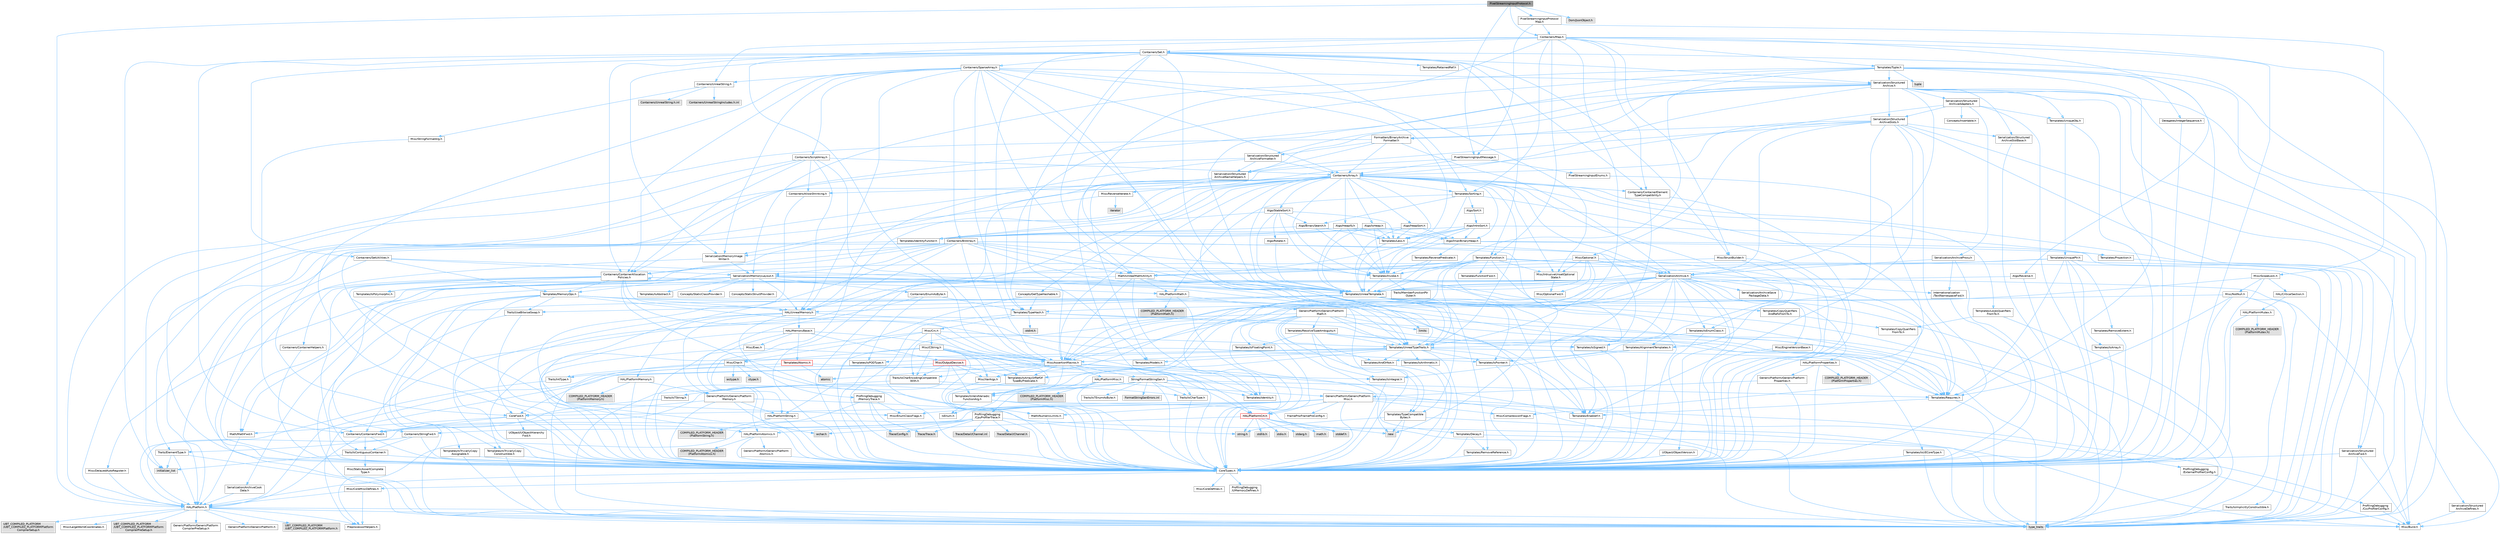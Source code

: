 digraph "PixelStreamingInputProtocol.h"
{
 // INTERACTIVE_SVG=YES
 // LATEX_PDF_SIZE
  bgcolor="transparent";
  edge [fontname=Helvetica,fontsize=10,labelfontname=Helvetica,labelfontsize=10];
  node [fontname=Helvetica,fontsize=10,shape=box,height=0.2,width=0.4];
  Node1 [id="Node000001",label="PixelStreamingInputProtocol.h",height=0.2,width=0.4,color="gray40", fillcolor="grey60", style="filled", fontcolor="black",tooltip=" "];
  Node1 -> Node2 [id="edge1_Node000001_Node000002",color="steelblue1",style="solid",tooltip=" "];
  Node2 [id="Node000002",label="HAL/Platform.h",height=0.2,width=0.4,color="grey40", fillcolor="white", style="filled",URL="$d9/dd0/Platform_8h.html",tooltip=" "];
  Node2 -> Node3 [id="edge2_Node000002_Node000003",color="steelblue1",style="solid",tooltip=" "];
  Node3 [id="Node000003",label="Misc/Build.h",height=0.2,width=0.4,color="grey40", fillcolor="white", style="filled",URL="$d3/dbb/Build_8h.html",tooltip=" "];
  Node2 -> Node4 [id="edge3_Node000002_Node000004",color="steelblue1",style="solid",tooltip=" "];
  Node4 [id="Node000004",label="Misc/LargeWorldCoordinates.h",height=0.2,width=0.4,color="grey40", fillcolor="white", style="filled",URL="$d2/dcb/LargeWorldCoordinates_8h.html",tooltip=" "];
  Node2 -> Node5 [id="edge4_Node000002_Node000005",color="steelblue1",style="solid",tooltip=" "];
  Node5 [id="Node000005",label="type_traits",height=0.2,width=0.4,color="grey60", fillcolor="#E0E0E0", style="filled",tooltip=" "];
  Node2 -> Node6 [id="edge5_Node000002_Node000006",color="steelblue1",style="solid",tooltip=" "];
  Node6 [id="Node000006",label="PreprocessorHelpers.h",height=0.2,width=0.4,color="grey40", fillcolor="white", style="filled",URL="$db/ddb/PreprocessorHelpers_8h.html",tooltip=" "];
  Node2 -> Node7 [id="edge6_Node000002_Node000007",color="steelblue1",style="solid",tooltip=" "];
  Node7 [id="Node000007",label="UBT_COMPILED_PLATFORM\l/UBT_COMPILED_PLATFORMPlatform\lCompilerPreSetup.h",height=0.2,width=0.4,color="grey60", fillcolor="#E0E0E0", style="filled",tooltip=" "];
  Node2 -> Node8 [id="edge7_Node000002_Node000008",color="steelblue1",style="solid",tooltip=" "];
  Node8 [id="Node000008",label="GenericPlatform/GenericPlatform\lCompilerPreSetup.h",height=0.2,width=0.4,color="grey40", fillcolor="white", style="filled",URL="$d9/dc8/GenericPlatformCompilerPreSetup_8h.html",tooltip=" "];
  Node2 -> Node9 [id="edge8_Node000002_Node000009",color="steelblue1",style="solid",tooltip=" "];
  Node9 [id="Node000009",label="GenericPlatform/GenericPlatform.h",height=0.2,width=0.4,color="grey40", fillcolor="white", style="filled",URL="$d6/d84/GenericPlatform_8h.html",tooltip=" "];
  Node2 -> Node10 [id="edge9_Node000002_Node000010",color="steelblue1",style="solid",tooltip=" "];
  Node10 [id="Node000010",label="UBT_COMPILED_PLATFORM\l/UBT_COMPILED_PLATFORMPlatform.h",height=0.2,width=0.4,color="grey60", fillcolor="#E0E0E0", style="filled",tooltip=" "];
  Node2 -> Node11 [id="edge10_Node000002_Node000011",color="steelblue1",style="solid",tooltip=" "];
  Node11 [id="Node000011",label="UBT_COMPILED_PLATFORM\l/UBT_COMPILED_PLATFORMPlatform\lCompilerSetup.h",height=0.2,width=0.4,color="grey60", fillcolor="#E0E0E0", style="filled",tooltip=" "];
  Node1 -> Node12 [id="edge11_Node000001_Node000012",color="steelblue1",style="solid",tooltip=" "];
  Node12 [id="Node000012",label="Containers/Map.h",height=0.2,width=0.4,color="grey40", fillcolor="white", style="filled",URL="$df/d79/Map_8h.html",tooltip=" "];
  Node12 -> Node13 [id="edge12_Node000012_Node000013",color="steelblue1",style="solid",tooltip=" "];
  Node13 [id="Node000013",label="CoreTypes.h",height=0.2,width=0.4,color="grey40", fillcolor="white", style="filled",URL="$dc/dec/CoreTypes_8h.html",tooltip=" "];
  Node13 -> Node2 [id="edge13_Node000013_Node000002",color="steelblue1",style="solid",tooltip=" "];
  Node13 -> Node14 [id="edge14_Node000013_Node000014",color="steelblue1",style="solid",tooltip=" "];
  Node14 [id="Node000014",label="ProfilingDebugging\l/UMemoryDefines.h",height=0.2,width=0.4,color="grey40", fillcolor="white", style="filled",URL="$d2/da2/UMemoryDefines_8h.html",tooltip=" "];
  Node13 -> Node15 [id="edge15_Node000013_Node000015",color="steelblue1",style="solid",tooltip=" "];
  Node15 [id="Node000015",label="Misc/CoreMiscDefines.h",height=0.2,width=0.4,color="grey40", fillcolor="white", style="filled",URL="$da/d38/CoreMiscDefines_8h.html",tooltip=" "];
  Node15 -> Node2 [id="edge16_Node000015_Node000002",color="steelblue1",style="solid",tooltip=" "];
  Node15 -> Node6 [id="edge17_Node000015_Node000006",color="steelblue1",style="solid",tooltip=" "];
  Node13 -> Node16 [id="edge18_Node000013_Node000016",color="steelblue1",style="solid",tooltip=" "];
  Node16 [id="Node000016",label="Misc/CoreDefines.h",height=0.2,width=0.4,color="grey40", fillcolor="white", style="filled",URL="$d3/dd2/CoreDefines_8h.html",tooltip=" "];
  Node12 -> Node17 [id="edge19_Node000012_Node000017",color="steelblue1",style="solid",tooltip=" "];
  Node17 [id="Node000017",label="Algo/Reverse.h",height=0.2,width=0.4,color="grey40", fillcolor="white", style="filled",URL="$d5/d93/Reverse_8h.html",tooltip=" "];
  Node17 -> Node13 [id="edge20_Node000017_Node000013",color="steelblue1",style="solid",tooltip=" "];
  Node17 -> Node18 [id="edge21_Node000017_Node000018",color="steelblue1",style="solid",tooltip=" "];
  Node18 [id="Node000018",label="Templates/UnrealTemplate.h",height=0.2,width=0.4,color="grey40", fillcolor="white", style="filled",URL="$d4/d24/UnrealTemplate_8h.html",tooltip=" "];
  Node18 -> Node13 [id="edge22_Node000018_Node000013",color="steelblue1",style="solid",tooltip=" "];
  Node18 -> Node19 [id="edge23_Node000018_Node000019",color="steelblue1",style="solid",tooltip=" "];
  Node19 [id="Node000019",label="Templates/IsPointer.h",height=0.2,width=0.4,color="grey40", fillcolor="white", style="filled",URL="$d7/d05/IsPointer_8h.html",tooltip=" "];
  Node19 -> Node13 [id="edge24_Node000019_Node000013",color="steelblue1",style="solid",tooltip=" "];
  Node18 -> Node20 [id="edge25_Node000018_Node000020",color="steelblue1",style="solid",tooltip=" "];
  Node20 [id="Node000020",label="HAL/UnrealMemory.h",height=0.2,width=0.4,color="grey40", fillcolor="white", style="filled",URL="$d9/d96/UnrealMemory_8h.html",tooltip=" "];
  Node20 -> Node13 [id="edge26_Node000020_Node000013",color="steelblue1",style="solid",tooltip=" "];
  Node20 -> Node21 [id="edge27_Node000020_Node000021",color="steelblue1",style="solid",tooltip=" "];
  Node21 [id="Node000021",label="GenericPlatform/GenericPlatform\lMemory.h",height=0.2,width=0.4,color="grey40", fillcolor="white", style="filled",URL="$dd/d22/GenericPlatformMemory_8h.html",tooltip=" "];
  Node21 -> Node22 [id="edge28_Node000021_Node000022",color="steelblue1",style="solid",tooltip=" "];
  Node22 [id="Node000022",label="CoreFwd.h",height=0.2,width=0.4,color="grey40", fillcolor="white", style="filled",URL="$d1/d1e/CoreFwd_8h.html",tooltip=" "];
  Node22 -> Node13 [id="edge29_Node000022_Node000013",color="steelblue1",style="solid",tooltip=" "];
  Node22 -> Node23 [id="edge30_Node000022_Node000023",color="steelblue1",style="solid",tooltip=" "];
  Node23 [id="Node000023",label="Containers/ContainersFwd.h",height=0.2,width=0.4,color="grey40", fillcolor="white", style="filled",URL="$d4/d0a/ContainersFwd_8h.html",tooltip=" "];
  Node23 -> Node2 [id="edge31_Node000023_Node000002",color="steelblue1",style="solid",tooltip=" "];
  Node23 -> Node13 [id="edge32_Node000023_Node000013",color="steelblue1",style="solid",tooltip=" "];
  Node23 -> Node24 [id="edge33_Node000023_Node000024",color="steelblue1",style="solid",tooltip=" "];
  Node24 [id="Node000024",label="Traits/IsContiguousContainer.h",height=0.2,width=0.4,color="grey40", fillcolor="white", style="filled",URL="$d5/d3c/IsContiguousContainer_8h.html",tooltip=" "];
  Node24 -> Node13 [id="edge34_Node000024_Node000013",color="steelblue1",style="solid",tooltip=" "];
  Node24 -> Node25 [id="edge35_Node000024_Node000025",color="steelblue1",style="solid",tooltip=" "];
  Node25 [id="Node000025",label="Misc/StaticAssertComplete\lType.h",height=0.2,width=0.4,color="grey40", fillcolor="white", style="filled",URL="$d5/d4e/StaticAssertCompleteType_8h.html",tooltip=" "];
  Node24 -> Node26 [id="edge36_Node000024_Node000026",color="steelblue1",style="solid",tooltip=" "];
  Node26 [id="Node000026",label="initializer_list",height=0.2,width=0.4,color="grey60", fillcolor="#E0E0E0", style="filled",tooltip=" "];
  Node22 -> Node27 [id="edge37_Node000022_Node000027",color="steelblue1",style="solid",tooltip=" "];
  Node27 [id="Node000027",label="Math/MathFwd.h",height=0.2,width=0.4,color="grey40", fillcolor="white", style="filled",URL="$d2/d10/MathFwd_8h.html",tooltip=" "];
  Node27 -> Node2 [id="edge38_Node000027_Node000002",color="steelblue1",style="solid",tooltip=" "];
  Node22 -> Node28 [id="edge39_Node000022_Node000028",color="steelblue1",style="solid",tooltip=" "];
  Node28 [id="Node000028",label="UObject/UObjectHierarchy\lFwd.h",height=0.2,width=0.4,color="grey40", fillcolor="white", style="filled",URL="$d3/d13/UObjectHierarchyFwd_8h.html",tooltip=" "];
  Node21 -> Node13 [id="edge40_Node000021_Node000013",color="steelblue1",style="solid",tooltip=" "];
  Node21 -> Node29 [id="edge41_Node000021_Node000029",color="steelblue1",style="solid",tooltip=" "];
  Node29 [id="Node000029",label="HAL/PlatformString.h",height=0.2,width=0.4,color="grey40", fillcolor="white", style="filled",URL="$db/db5/PlatformString_8h.html",tooltip=" "];
  Node29 -> Node13 [id="edge42_Node000029_Node000013",color="steelblue1",style="solid",tooltip=" "];
  Node29 -> Node30 [id="edge43_Node000029_Node000030",color="steelblue1",style="solid",tooltip=" "];
  Node30 [id="Node000030",label="COMPILED_PLATFORM_HEADER\l(PlatformString.h)",height=0.2,width=0.4,color="grey60", fillcolor="#E0E0E0", style="filled",tooltip=" "];
  Node21 -> Node31 [id="edge44_Node000021_Node000031",color="steelblue1",style="solid",tooltip=" "];
  Node31 [id="Node000031",label="string.h",height=0.2,width=0.4,color="grey60", fillcolor="#E0E0E0", style="filled",tooltip=" "];
  Node21 -> Node32 [id="edge45_Node000021_Node000032",color="steelblue1",style="solid",tooltip=" "];
  Node32 [id="Node000032",label="wchar.h",height=0.2,width=0.4,color="grey60", fillcolor="#E0E0E0", style="filled",tooltip=" "];
  Node20 -> Node33 [id="edge46_Node000020_Node000033",color="steelblue1",style="solid",tooltip=" "];
  Node33 [id="Node000033",label="HAL/MemoryBase.h",height=0.2,width=0.4,color="grey40", fillcolor="white", style="filled",URL="$d6/d9f/MemoryBase_8h.html",tooltip=" "];
  Node33 -> Node13 [id="edge47_Node000033_Node000013",color="steelblue1",style="solid",tooltip=" "];
  Node33 -> Node34 [id="edge48_Node000033_Node000034",color="steelblue1",style="solid",tooltip=" "];
  Node34 [id="Node000034",label="HAL/PlatformAtomics.h",height=0.2,width=0.4,color="grey40", fillcolor="white", style="filled",URL="$d3/d36/PlatformAtomics_8h.html",tooltip=" "];
  Node34 -> Node13 [id="edge49_Node000034_Node000013",color="steelblue1",style="solid",tooltip=" "];
  Node34 -> Node35 [id="edge50_Node000034_Node000035",color="steelblue1",style="solid",tooltip=" "];
  Node35 [id="Node000035",label="GenericPlatform/GenericPlatform\lAtomics.h",height=0.2,width=0.4,color="grey40", fillcolor="white", style="filled",URL="$da/d72/GenericPlatformAtomics_8h.html",tooltip=" "];
  Node35 -> Node13 [id="edge51_Node000035_Node000013",color="steelblue1",style="solid",tooltip=" "];
  Node34 -> Node36 [id="edge52_Node000034_Node000036",color="steelblue1",style="solid",tooltip=" "];
  Node36 [id="Node000036",label="COMPILED_PLATFORM_HEADER\l(PlatformAtomics.h)",height=0.2,width=0.4,color="grey60", fillcolor="#E0E0E0", style="filled",tooltip=" "];
  Node33 -> Node37 [id="edge53_Node000033_Node000037",color="steelblue1",style="solid",tooltip=" "];
  Node37 [id="Node000037",label="HAL/PlatformCrt.h",height=0.2,width=0.4,color="red", fillcolor="#FFF0F0", style="filled",URL="$d8/d75/PlatformCrt_8h.html",tooltip=" "];
  Node37 -> Node38 [id="edge54_Node000037_Node000038",color="steelblue1",style="solid",tooltip=" "];
  Node38 [id="Node000038",label="new",height=0.2,width=0.4,color="grey60", fillcolor="#E0E0E0", style="filled",tooltip=" "];
  Node37 -> Node32 [id="edge55_Node000037_Node000032",color="steelblue1",style="solid",tooltip=" "];
  Node37 -> Node39 [id="edge56_Node000037_Node000039",color="steelblue1",style="solid",tooltip=" "];
  Node39 [id="Node000039",label="stddef.h",height=0.2,width=0.4,color="grey60", fillcolor="#E0E0E0", style="filled",tooltip=" "];
  Node37 -> Node40 [id="edge57_Node000037_Node000040",color="steelblue1",style="solid",tooltip=" "];
  Node40 [id="Node000040",label="stdlib.h",height=0.2,width=0.4,color="grey60", fillcolor="#E0E0E0", style="filled",tooltip=" "];
  Node37 -> Node41 [id="edge58_Node000037_Node000041",color="steelblue1",style="solid",tooltip=" "];
  Node41 [id="Node000041",label="stdio.h",height=0.2,width=0.4,color="grey60", fillcolor="#E0E0E0", style="filled",tooltip=" "];
  Node37 -> Node42 [id="edge59_Node000037_Node000042",color="steelblue1",style="solid",tooltip=" "];
  Node42 [id="Node000042",label="stdarg.h",height=0.2,width=0.4,color="grey60", fillcolor="#E0E0E0", style="filled",tooltip=" "];
  Node37 -> Node43 [id="edge60_Node000037_Node000043",color="steelblue1",style="solid",tooltip=" "];
  Node43 [id="Node000043",label="math.h",height=0.2,width=0.4,color="grey60", fillcolor="#E0E0E0", style="filled",tooltip=" "];
  Node37 -> Node31 [id="edge61_Node000037_Node000031",color="steelblue1",style="solid",tooltip=" "];
  Node33 -> Node45 [id="edge62_Node000033_Node000045",color="steelblue1",style="solid",tooltip=" "];
  Node45 [id="Node000045",label="Misc/Exec.h",height=0.2,width=0.4,color="grey40", fillcolor="white", style="filled",URL="$de/ddb/Exec_8h.html",tooltip=" "];
  Node45 -> Node13 [id="edge63_Node000045_Node000013",color="steelblue1",style="solid",tooltip=" "];
  Node45 -> Node46 [id="edge64_Node000045_Node000046",color="steelblue1",style="solid",tooltip=" "];
  Node46 [id="Node000046",label="Misc/AssertionMacros.h",height=0.2,width=0.4,color="grey40", fillcolor="white", style="filled",URL="$d0/dfa/AssertionMacros_8h.html",tooltip=" "];
  Node46 -> Node13 [id="edge65_Node000046_Node000013",color="steelblue1",style="solid",tooltip=" "];
  Node46 -> Node2 [id="edge66_Node000046_Node000002",color="steelblue1",style="solid",tooltip=" "];
  Node46 -> Node47 [id="edge67_Node000046_Node000047",color="steelblue1",style="solid",tooltip=" "];
  Node47 [id="Node000047",label="HAL/PlatformMisc.h",height=0.2,width=0.4,color="grey40", fillcolor="white", style="filled",URL="$d0/df5/PlatformMisc_8h.html",tooltip=" "];
  Node47 -> Node13 [id="edge68_Node000047_Node000013",color="steelblue1",style="solid",tooltip=" "];
  Node47 -> Node48 [id="edge69_Node000047_Node000048",color="steelblue1",style="solid",tooltip=" "];
  Node48 [id="Node000048",label="GenericPlatform/GenericPlatform\lMisc.h",height=0.2,width=0.4,color="grey40", fillcolor="white", style="filled",URL="$db/d9a/GenericPlatformMisc_8h.html",tooltip=" "];
  Node48 -> Node49 [id="edge70_Node000048_Node000049",color="steelblue1",style="solid",tooltip=" "];
  Node49 [id="Node000049",label="Containers/StringFwd.h",height=0.2,width=0.4,color="grey40", fillcolor="white", style="filled",URL="$df/d37/StringFwd_8h.html",tooltip=" "];
  Node49 -> Node13 [id="edge71_Node000049_Node000013",color="steelblue1",style="solid",tooltip=" "];
  Node49 -> Node50 [id="edge72_Node000049_Node000050",color="steelblue1",style="solid",tooltip=" "];
  Node50 [id="Node000050",label="Traits/ElementType.h",height=0.2,width=0.4,color="grey40", fillcolor="white", style="filled",URL="$d5/d4f/ElementType_8h.html",tooltip=" "];
  Node50 -> Node2 [id="edge73_Node000050_Node000002",color="steelblue1",style="solid",tooltip=" "];
  Node50 -> Node26 [id="edge74_Node000050_Node000026",color="steelblue1",style="solid",tooltip=" "];
  Node50 -> Node5 [id="edge75_Node000050_Node000005",color="steelblue1",style="solid",tooltip=" "];
  Node49 -> Node24 [id="edge76_Node000049_Node000024",color="steelblue1",style="solid",tooltip=" "];
  Node48 -> Node22 [id="edge77_Node000048_Node000022",color="steelblue1",style="solid",tooltip=" "];
  Node48 -> Node13 [id="edge78_Node000048_Node000013",color="steelblue1",style="solid",tooltip=" "];
  Node48 -> Node51 [id="edge79_Node000048_Node000051",color="steelblue1",style="solid",tooltip=" "];
  Node51 [id="Node000051",label="FramePro/FrameProConfig.h",height=0.2,width=0.4,color="grey40", fillcolor="white", style="filled",URL="$d7/d90/FrameProConfig_8h.html",tooltip=" "];
  Node48 -> Node37 [id="edge80_Node000048_Node000037",color="steelblue1",style="solid",tooltip=" "];
  Node48 -> Node52 [id="edge81_Node000048_Node000052",color="steelblue1",style="solid",tooltip=" "];
  Node52 [id="Node000052",label="Math/NumericLimits.h",height=0.2,width=0.4,color="grey40", fillcolor="white", style="filled",URL="$df/d1b/NumericLimits_8h.html",tooltip=" "];
  Node52 -> Node13 [id="edge82_Node000052_Node000013",color="steelblue1",style="solid",tooltip=" "];
  Node48 -> Node53 [id="edge83_Node000048_Node000053",color="steelblue1",style="solid",tooltip=" "];
  Node53 [id="Node000053",label="Misc/CompressionFlags.h",height=0.2,width=0.4,color="grey40", fillcolor="white", style="filled",URL="$d9/d76/CompressionFlags_8h.html",tooltip=" "];
  Node48 -> Node54 [id="edge84_Node000048_Node000054",color="steelblue1",style="solid",tooltip=" "];
  Node54 [id="Node000054",label="Misc/EnumClassFlags.h",height=0.2,width=0.4,color="grey40", fillcolor="white", style="filled",URL="$d8/de7/EnumClassFlags_8h.html",tooltip=" "];
  Node48 -> Node55 [id="edge85_Node000048_Node000055",color="steelblue1",style="solid",tooltip=" "];
  Node55 [id="Node000055",label="ProfilingDebugging\l/CsvProfilerConfig.h",height=0.2,width=0.4,color="grey40", fillcolor="white", style="filled",URL="$d3/d88/CsvProfilerConfig_8h.html",tooltip=" "];
  Node55 -> Node3 [id="edge86_Node000055_Node000003",color="steelblue1",style="solid",tooltip=" "];
  Node48 -> Node56 [id="edge87_Node000048_Node000056",color="steelblue1",style="solid",tooltip=" "];
  Node56 [id="Node000056",label="ProfilingDebugging\l/ExternalProfilerConfig.h",height=0.2,width=0.4,color="grey40", fillcolor="white", style="filled",URL="$d3/dbb/ExternalProfilerConfig_8h.html",tooltip=" "];
  Node56 -> Node3 [id="edge88_Node000056_Node000003",color="steelblue1",style="solid",tooltip=" "];
  Node47 -> Node57 [id="edge89_Node000047_Node000057",color="steelblue1",style="solid",tooltip=" "];
  Node57 [id="Node000057",label="COMPILED_PLATFORM_HEADER\l(PlatformMisc.h)",height=0.2,width=0.4,color="grey60", fillcolor="#E0E0E0", style="filled",tooltip=" "];
  Node47 -> Node58 [id="edge90_Node000047_Node000058",color="steelblue1",style="solid",tooltip=" "];
  Node58 [id="Node000058",label="ProfilingDebugging\l/CpuProfilerTrace.h",height=0.2,width=0.4,color="grey40", fillcolor="white", style="filled",URL="$da/dcb/CpuProfilerTrace_8h.html",tooltip=" "];
  Node58 -> Node13 [id="edge91_Node000058_Node000013",color="steelblue1",style="solid",tooltip=" "];
  Node58 -> Node23 [id="edge92_Node000058_Node000023",color="steelblue1",style="solid",tooltip=" "];
  Node58 -> Node34 [id="edge93_Node000058_Node000034",color="steelblue1",style="solid",tooltip=" "];
  Node58 -> Node6 [id="edge94_Node000058_Node000006",color="steelblue1",style="solid",tooltip=" "];
  Node58 -> Node3 [id="edge95_Node000058_Node000003",color="steelblue1",style="solid",tooltip=" "];
  Node58 -> Node59 [id="edge96_Node000058_Node000059",color="steelblue1",style="solid",tooltip=" "];
  Node59 [id="Node000059",label="Trace/Config.h",height=0.2,width=0.4,color="grey60", fillcolor="#E0E0E0", style="filled",tooltip=" "];
  Node58 -> Node60 [id="edge97_Node000058_Node000060",color="steelblue1",style="solid",tooltip=" "];
  Node60 [id="Node000060",label="Trace/Detail/Channel.h",height=0.2,width=0.4,color="grey60", fillcolor="#E0E0E0", style="filled",tooltip=" "];
  Node58 -> Node61 [id="edge98_Node000058_Node000061",color="steelblue1",style="solid",tooltip=" "];
  Node61 [id="Node000061",label="Trace/Detail/Channel.inl",height=0.2,width=0.4,color="grey60", fillcolor="#E0E0E0", style="filled",tooltip=" "];
  Node58 -> Node62 [id="edge99_Node000058_Node000062",color="steelblue1",style="solid",tooltip=" "];
  Node62 [id="Node000062",label="Trace/Trace.h",height=0.2,width=0.4,color="grey60", fillcolor="#E0E0E0", style="filled",tooltip=" "];
  Node46 -> Node6 [id="edge100_Node000046_Node000006",color="steelblue1",style="solid",tooltip=" "];
  Node46 -> Node63 [id="edge101_Node000046_Node000063",color="steelblue1",style="solid",tooltip=" "];
  Node63 [id="Node000063",label="Templates/EnableIf.h",height=0.2,width=0.4,color="grey40", fillcolor="white", style="filled",URL="$d7/d60/EnableIf_8h.html",tooltip=" "];
  Node63 -> Node13 [id="edge102_Node000063_Node000013",color="steelblue1",style="solid",tooltip=" "];
  Node46 -> Node64 [id="edge103_Node000046_Node000064",color="steelblue1",style="solid",tooltip=" "];
  Node64 [id="Node000064",label="Templates/IsArrayOrRefOf\lTypeByPredicate.h",height=0.2,width=0.4,color="grey40", fillcolor="white", style="filled",URL="$d6/da1/IsArrayOrRefOfTypeByPredicate_8h.html",tooltip=" "];
  Node64 -> Node13 [id="edge104_Node000064_Node000013",color="steelblue1",style="solid",tooltip=" "];
  Node46 -> Node65 [id="edge105_Node000046_Node000065",color="steelblue1",style="solid",tooltip=" "];
  Node65 [id="Node000065",label="Templates/IsValidVariadic\lFunctionArg.h",height=0.2,width=0.4,color="grey40", fillcolor="white", style="filled",URL="$d0/dc8/IsValidVariadicFunctionArg_8h.html",tooltip=" "];
  Node65 -> Node13 [id="edge106_Node000065_Node000013",color="steelblue1",style="solid",tooltip=" "];
  Node65 -> Node66 [id="edge107_Node000065_Node000066",color="steelblue1",style="solid",tooltip=" "];
  Node66 [id="Node000066",label="IsEnum.h",height=0.2,width=0.4,color="grey40", fillcolor="white", style="filled",URL="$d4/de5/IsEnum_8h.html",tooltip=" "];
  Node65 -> Node5 [id="edge108_Node000065_Node000005",color="steelblue1",style="solid",tooltip=" "];
  Node46 -> Node67 [id="edge109_Node000046_Node000067",color="steelblue1",style="solid",tooltip=" "];
  Node67 [id="Node000067",label="Traits/IsCharEncodingCompatible\lWith.h",height=0.2,width=0.4,color="grey40", fillcolor="white", style="filled",URL="$df/dd1/IsCharEncodingCompatibleWith_8h.html",tooltip=" "];
  Node67 -> Node5 [id="edge110_Node000067_Node000005",color="steelblue1",style="solid",tooltip=" "];
  Node67 -> Node68 [id="edge111_Node000067_Node000068",color="steelblue1",style="solid",tooltip=" "];
  Node68 [id="Node000068",label="Traits/IsCharType.h",height=0.2,width=0.4,color="grey40", fillcolor="white", style="filled",URL="$db/d51/IsCharType_8h.html",tooltip=" "];
  Node68 -> Node13 [id="edge112_Node000068_Node000013",color="steelblue1",style="solid",tooltip=" "];
  Node46 -> Node69 [id="edge113_Node000046_Node000069",color="steelblue1",style="solid",tooltip=" "];
  Node69 [id="Node000069",label="Misc/VarArgs.h",height=0.2,width=0.4,color="grey40", fillcolor="white", style="filled",URL="$d5/d6f/VarArgs_8h.html",tooltip=" "];
  Node69 -> Node13 [id="edge114_Node000069_Node000013",color="steelblue1",style="solid",tooltip=" "];
  Node46 -> Node70 [id="edge115_Node000046_Node000070",color="steelblue1",style="solid",tooltip=" "];
  Node70 [id="Node000070",label="String/FormatStringSan.h",height=0.2,width=0.4,color="grey40", fillcolor="white", style="filled",URL="$d3/d8b/FormatStringSan_8h.html",tooltip=" "];
  Node70 -> Node5 [id="edge116_Node000070_Node000005",color="steelblue1",style="solid",tooltip=" "];
  Node70 -> Node13 [id="edge117_Node000070_Node000013",color="steelblue1",style="solid",tooltip=" "];
  Node70 -> Node71 [id="edge118_Node000070_Node000071",color="steelblue1",style="solid",tooltip=" "];
  Node71 [id="Node000071",label="Templates/Requires.h",height=0.2,width=0.4,color="grey40", fillcolor="white", style="filled",URL="$dc/d96/Requires_8h.html",tooltip=" "];
  Node71 -> Node63 [id="edge119_Node000071_Node000063",color="steelblue1",style="solid",tooltip=" "];
  Node71 -> Node5 [id="edge120_Node000071_Node000005",color="steelblue1",style="solid",tooltip=" "];
  Node70 -> Node72 [id="edge121_Node000070_Node000072",color="steelblue1",style="solid",tooltip=" "];
  Node72 [id="Node000072",label="Templates/Identity.h",height=0.2,width=0.4,color="grey40", fillcolor="white", style="filled",URL="$d0/dd5/Identity_8h.html",tooltip=" "];
  Node70 -> Node65 [id="edge122_Node000070_Node000065",color="steelblue1",style="solid",tooltip=" "];
  Node70 -> Node68 [id="edge123_Node000070_Node000068",color="steelblue1",style="solid",tooltip=" "];
  Node70 -> Node73 [id="edge124_Node000070_Node000073",color="steelblue1",style="solid",tooltip=" "];
  Node73 [id="Node000073",label="Traits/IsTEnumAsByte.h",height=0.2,width=0.4,color="grey40", fillcolor="white", style="filled",URL="$d1/de6/IsTEnumAsByte_8h.html",tooltip=" "];
  Node70 -> Node74 [id="edge125_Node000070_Node000074",color="steelblue1",style="solid",tooltip=" "];
  Node74 [id="Node000074",label="Traits/IsTString.h",height=0.2,width=0.4,color="grey40", fillcolor="white", style="filled",URL="$d0/df8/IsTString_8h.html",tooltip=" "];
  Node74 -> Node23 [id="edge126_Node000074_Node000023",color="steelblue1",style="solid",tooltip=" "];
  Node70 -> Node23 [id="edge127_Node000070_Node000023",color="steelblue1",style="solid",tooltip=" "];
  Node70 -> Node75 [id="edge128_Node000070_Node000075",color="steelblue1",style="solid",tooltip=" "];
  Node75 [id="Node000075",label="FormatStringSanErrors.inl",height=0.2,width=0.4,color="grey60", fillcolor="#E0E0E0", style="filled",tooltip=" "];
  Node46 -> Node76 [id="edge129_Node000046_Node000076",color="steelblue1",style="solid",tooltip=" "];
  Node76 [id="Node000076",label="atomic",height=0.2,width=0.4,color="grey60", fillcolor="#E0E0E0", style="filled",tooltip=" "];
  Node33 -> Node77 [id="edge130_Node000033_Node000077",color="steelblue1",style="solid",tooltip=" "];
  Node77 [id="Node000077",label="Misc/OutputDevice.h",height=0.2,width=0.4,color="red", fillcolor="#FFF0F0", style="filled",URL="$d7/d32/OutputDevice_8h.html",tooltip=" "];
  Node77 -> Node22 [id="edge131_Node000077_Node000022",color="steelblue1",style="solid",tooltip=" "];
  Node77 -> Node13 [id="edge132_Node000077_Node000013",color="steelblue1",style="solid",tooltip=" "];
  Node77 -> Node69 [id="edge133_Node000077_Node000069",color="steelblue1",style="solid",tooltip=" "];
  Node77 -> Node64 [id="edge134_Node000077_Node000064",color="steelblue1",style="solid",tooltip=" "];
  Node77 -> Node65 [id="edge135_Node000077_Node000065",color="steelblue1",style="solid",tooltip=" "];
  Node77 -> Node67 [id="edge136_Node000077_Node000067",color="steelblue1",style="solid",tooltip=" "];
  Node33 -> Node79 [id="edge137_Node000033_Node000079",color="steelblue1",style="solid",tooltip=" "];
  Node79 [id="Node000079",label="Templates/Atomic.h",height=0.2,width=0.4,color="red", fillcolor="#FFF0F0", style="filled",URL="$d3/d91/Atomic_8h.html",tooltip=" "];
  Node79 -> Node82 [id="edge138_Node000079_Node000082",color="steelblue1",style="solid",tooltip=" "];
  Node82 [id="Node000082",label="Templates/IsIntegral.h",height=0.2,width=0.4,color="grey40", fillcolor="white", style="filled",URL="$da/d64/IsIntegral_8h.html",tooltip=" "];
  Node82 -> Node13 [id="edge139_Node000082_Node000013",color="steelblue1",style="solid",tooltip=" "];
  Node79 -> Node87 [id="edge140_Node000079_Node000087",color="steelblue1",style="solid",tooltip=" "];
  Node87 [id="Node000087",label="Traits/IntType.h",height=0.2,width=0.4,color="grey40", fillcolor="white", style="filled",URL="$d7/deb/IntType_8h.html",tooltip=" "];
  Node87 -> Node2 [id="edge141_Node000087_Node000002",color="steelblue1",style="solid",tooltip=" "];
  Node79 -> Node76 [id="edge142_Node000079_Node000076",color="steelblue1",style="solid",tooltip=" "];
  Node20 -> Node88 [id="edge143_Node000020_Node000088",color="steelblue1",style="solid",tooltip=" "];
  Node88 [id="Node000088",label="HAL/PlatformMemory.h",height=0.2,width=0.4,color="grey40", fillcolor="white", style="filled",URL="$de/d68/PlatformMemory_8h.html",tooltip=" "];
  Node88 -> Node13 [id="edge144_Node000088_Node000013",color="steelblue1",style="solid",tooltip=" "];
  Node88 -> Node21 [id="edge145_Node000088_Node000021",color="steelblue1",style="solid",tooltip=" "];
  Node88 -> Node89 [id="edge146_Node000088_Node000089",color="steelblue1",style="solid",tooltip=" "];
  Node89 [id="Node000089",label="COMPILED_PLATFORM_HEADER\l(PlatformMemory.h)",height=0.2,width=0.4,color="grey60", fillcolor="#E0E0E0", style="filled",tooltip=" "];
  Node20 -> Node90 [id="edge147_Node000020_Node000090",color="steelblue1",style="solid",tooltip=" "];
  Node90 [id="Node000090",label="ProfilingDebugging\l/MemoryTrace.h",height=0.2,width=0.4,color="grey40", fillcolor="white", style="filled",URL="$da/dd7/MemoryTrace_8h.html",tooltip=" "];
  Node90 -> Node2 [id="edge148_Node000090_Node000002",color="steelblue1",style="solid",tooltip=" "];
  Node90 -> Node54 [id="edge149_Node000090_Node000054",color="steelblue1",style="solid",tooltip=" "];
  Node90 -> Node59 [id="edge150_Node000090_Node000059",color="steelblue1",style="solid",tooltip=" "];
  Node90 -> Node62 [id="edge151_Node000090_Node000062",color="steelblue1",style="solid",tooltip=" "];
  Node20 -> Node19 [id="edge152_Node000020_Node000019",color="steelblue1",style="solid",tooltip=" "];
  Node18 -> Node91 [id="edge153_Node000018_Node000091",color="steelblue1",style="solid",tooltip=" "];
  Node91 [id="Node000091",label="Templates/CopyQualifiers\lAndRefsFromTo.h",height=0.2,width=0.4,color="grey40", fillcolor="white", style="filled",URL="$d3/db3/CopyQualifiersAndRefsFromTo_8h.html",tooltip=" "];
  Node91 -> Node92 [id="edge154_Node000091_Node000092",color="steelblue1",style="solid",tooltip=" "];
  Node92 [id="Node000092",label="Templates/CopyQualifiers\lFromTo.h",height=0.2,width=0.4,color="grey40", fillcolor="white", style="filled",URL="$d5/db4/CopyQualifiersFromTo_8h.html",tooltip=" "];
  Node18 -> Node93 [id="edge155_Node000018_Node000093",color="steelblue1",style="solid",tooltip=" "];
  Node93 [id="Node000093",label="Templates/UnrealTypeTraits.h",height=0.2,width=0.4,color="grey40", fillcolor="white", style="filled",URL="$d2/d2d/UnrealTypeTraits_8h.html",tooltip=" "];
  Node93 -> Node13 [id="edge156_Node000093_Node000013",color="steelblue1",style="solid",tooltip=" "];
  Node93 -> Node19 [id="edge157_Node000093_Node000019",color="steelblue1",style="solid",tooltip=" "];
  Node93 -> Node46 [id="edge158_Node000093_Node000046",color="steelblue1",style="solid",tooltip=" "];
  Node93 -> Node84 [id="edge159_Node000093_Node000084",color="steelblue1",style="solid",tooltip=" "];
  Node84 [id="Node000084",label="Templates/AndOrNot.h",height=0.2,width=0.4,color="grey40", fillcolor="white", style="filled",URL="$db/d0a/AndOrNot_8h.html",tooltip=" "];
  Node84 -> Node13 [id="edge160_Node000084_Node000013",color="steelblue1",style="solid",tooltip=" "];
  Node93 -> Node63 [id="edge161_Node000093_Node000063",color="steelblue1",style="solid",tooltip=" "];
  Node93 -> Node94 [id="edge162_Node000093_Node000094",color="steelblue1",style="solid",tooltip=" "];
  Node94 [id="Node000094",label="Templates/IsArithmetic.h",height=0.2,width=0.4,color="grey40", fillcolor="white", style="filled",URL="$d2/d5d/IsArithmetic_8h.html",tooltip=" "];
  Node94 -> Node13 [id="edge163_Node000094_Node000013",color="steelblue1",style="solid",tooltip=" "];
  Node93 -> Node66 [id="edge164_Node000093_Node000066",color="steelblue1",style="solid",tooltip=" "];
  Node93 -> Node95 [id="edge165_Node000093_Node000095",color="steelblue1",style="solid",tooltip=" "];
  Node95 [id="Node000095",label="Templates/Models.h",height=0.2,width=0.4,color="grey40", fillcolor="white", style="filled",URL="$d3/d0c/Models_8h.html",tooltip=" "];
  Node95 -> Node72 [id="edge166_Node000095_Node000072",color="steelblue1",style="solid",tooltip=" "];
  Node93 -> Node96 [id="edge167_Node000093_Node000096",color="steelblue1",style="solid",tooltip=" "];
  Node96 [id="Node000096",label="Templates/IsPODType.h",height=0.2,width=0.4,color="grey40", fillcolor="white", style="filled",URL="$d7/db1/IsPODType_8h.html",tooltip=" "];
  Node96 -> Node13 [id="edge168_Node000096_Node000013",color="steelblue1",style="solid",tooltip=" "];
  Node93 -> Node97 [id="edge169_Node000093_Node000097",color="steelblue1",style="solid",tooltip=" "];
  Node97 [id="Node000097",label="Templates/IsUECoreType.h",height=0.2,width=0.4,color="grey40", fillcolor="white", style="filled",URL="$d1/db8/IsUECoreType_8h.html",tooltip=" "];
  Node97 -> Node13 [id="edge170_Node000097_Node000013",color="steelblue1",style="solid",tooltip=" "];
  Node97 -> Node5 [id="edge171_Node000097_Node000005",color="steelblue1",style="solid",tooltip=" "];
  Node93 -> Node85 [id="edge172_Node000093_Node000085",color="steelblue1",style="solid",tooltip=" "];
  Node85 [id="Node000085",label="Templates/IsTriviallyCopy\lConstructible.h",height=0.2,width=0.4,color="grey40", fillcolor="white", style="filled",URL="$d3/d78/IsTriviallyCopyConstructible_8h.html",tooltip=" "];
  Node85 -> Node13 [id="edge173_Node000085_Node000013",color="steelblue1",style="solid",tooltip=" "];
  Node85 -> Node5 [id="edge174_Node000085_Node000005",color="steelblue1",style="solid",tooltip=" "];
  Node18 -> Node98 [id="edge175_Node000018_Node000098",color="steelblue1",style="solid",tooltip=" "];
  Node98 [id="Node000098",label="Templates/RemoveReference.h",height=0.2,width=0.4,color="grey40", fillcolor="white", style="filled",URL="$da/dbe/RemoveReference_8h.html",tooltip=" "];
  Node98 -> Node13 [id="edge176_Node000098_Node000013",color="steelblue1",style="solid",tooltip=" "];
  Node18 -> Node71 [id="edge177_Node000018_Node000071",color="steelblue1",style="solid",tooltip=" "];
  Node18 -> Node99 [id="edge178_Node000018_Node000099",color="steelblue1",style="solid",tooltip=" "];
  Node99 [id="Node000099",label="Templates/TypeCompatible\lBytes.h",height=0.2,width=0.4,color="grey40", fillcolor="white", style="filled",URL="$df/d0a/TypeCompatibleBytes_8h.html",tooltip=" "];
  Node99 -> Node13 [id="edge179_Node000099_Node000013",color="steelblue1",style="solid",tooltip=" "];
  Node99 -> Node31 [id="edge180_Node000099_Node000031",color="steelblue1",style="solid",tooltip=" "];
  Node99 -> Node38 [id="edge181_Node000099_Node000038",color="steelblue1",style="solid",tooltip=" "];
  Node99 -> Node5 [id="edge182_Node000099_Node000005",color="steelblue1",style="solid",tooltip=" "];
  Node18 -> Node72 [id="edge183_Node000018_Node000072",color="steelblue1",style="solid",tooltip=" "];
  Node18 -> Node24 [id="edge184_Node000018_Node000024",color="steelblue1",style="solid",tooltip=" "];
  Node18 -> Node100 [id="edge185_Node000018_Node000100",color="steelblue1",style="solid",tooltip=" "];
  Node100 [id="Node000100",label="Traits/UseBitwiseSwap.h",height=0.2,width=0.4,color="grey40", fillcolor="white", style="filled",URL="$db/df3/UseBitwiseSwap_8h.html",tooltip=" "];
  Node100 -> Node13 [id="edge186_Node000100_Node000013",color="steelblue1",style="solid",tooltip=" "];
  Node100 -> Node5 [id="edge187_Node000100_Node000005",color="steelblue1",style="solid",tooltip=" "];
  Node18 -> Node5 [id="edge188_Node000018_Node000005",color="steelblue1",style="solid",tooltip=" "];
  Node12 -> Node101 [id="edge189_Node000012_Node000101",color="steelblue1",style="solid",tooltip=" "];
  Node101 [id="Node000101",label="Containers/ContainerElement\lTypeCompatibility.h",height=0.2,width=0.4,color="grey40", fillcolor="white", style="filled",URL="$df/ddf/ContainerElementTypeCompatibility_8h.html",tooltip=" "];
  Node101 -> Node13 [id="edge190_Node000101_Node000013",color="steelblue1",style="solid",tooltip=" "];
  Node101 -> Node93 [id="edge191_Node000101_Node000093",color="steelblue1",style="solid",tooltip=" "];
  Node12 -> Node102 [id="edge192_Node000012_Node000102",color="steelblue1",style="solid",tooltip=" "];
  Node102 [id="Node000102",label="Containers/Set.h",height=0.2,width=0.4,color="grey40", fillcolor="white", style="filled",URL="$d4/d45/Set_8h.html",tooltip=" "];
  Node102 -> Node103 [id="edge193_Node000102_Node000103",color="steelblue1",style="solid",tooltip=" "];
  Node103 [id="Node000103",label="Containers/ContainerAllocation\lPolicies.h",height=0.2,width=0.4,color="grey40", fillcolor="white", style="filled",URL="$d7/dff/ContainerAllocationPolicies_8h.html",tooltip=" "];
  Node103 -> Node13 [id="edge194_Node000103_Node000013",color="steelblue1",style="solid",tooltip=" "];
  Node103 -> Node104 [id="edge195_Node000103_Node000104",color="steelblue1",style="solid",tooltip=" "];
  Node104 [id="Node000104",label="Containers/ContainerHelpers.h",height=0.2,width=0.4,color="grey40", fillcolor="white", style="filled",URL="$d7/d33/ContainerHelpers_8h.html",tooltip=" "];
  Node104 -> Node13 [id="edge196_Node000104_Node000013",color="steelblue1",style="solid",tooltip=" "];
  Node103 -> Node103 [id="edge197_Node000103_Node000103",color="steelblue1",style="solid",tooltip=" "];
  Node103 -> Node105 [id="edge198_Node000103_Node000105",color="steelblue1",style="solid",tooltip=" "];
  Node105 [id="Node000105",label="HAL/PlatformMath.h",height=0.2,width=0.4,color="grey40", fillcolor="white", style="filled",URL="$dc/d53/PlatformMath_8h.html",tooltip=" "];
  Node105 -> Node13 [id="edge199_Node000105_Node000013",color="steelblue1",style="solid",tooltip=" "];
  Node105 -> Node106 [id="edge200_Node000105_Node000106",color="steelblue1",style="solid",tooltip=" "];
  Node106 [id="Node000106",label="GenericPlatform/GenericPlatform\lMath.h",height=0.2,width=0.4,color="grey40", fillcolor="white", style="filled",URL="$d5/d79/GenericPlatformMath_8h.html",tooltip=" "];
  Node106 -> Node13 [id="edge201_Node000106_Node000013",color="steelblue1",style="solid",tooltip=" "];
  Node106 -> Node23 [id="edge202_Node000106_Node000023",color="steelblue1",style="solid",tooltip=" "];
  Node106 -> Node37 [id="edge203_Node000106_Node000037",color="steelblue1",style="solid",tooltip=" "];
  Node106 -> Node84 [id="edge204_Node000106_Node000084",color="steelblue1",style="solid",tooltip=" "];
  Node106 -> Node107 [id="edge205_Node000106_Node000107",color="steelblue1",style="solid",tooltip=" "];
  Node107 [id="Node000107",label="Templates/Decay.h",height=0.2,width=0.4,color="grey40", fillcolor="white", style="filled",URL="$dd/d0f/Decay_8h.html",tooltip=" "];
  Node107 -> Node13 [id="edge206_Node000107_Node000013",color="steelblue1",style="solid",tooltip=" "];
  Node107 -> Node98 [id="edge207_Node000107_Node000098",color="steelblue1",style="solid",tooltip=" "];
  Node107 -> Node5 [id="edge208_Node000107_Node000005",color="steelblue1",style="solid",tooltip=" "];
  Node106 -> Node108 [id="edge209_Node000106_Node000108",color="steelblue1",style="solid",tooltip=" "];
  Node108 [id="Node000108",label="Templates/IsFloatingPoint.h",height=0.2,width=0.4,color="grey40", fillcolor="white", style="filled",URL="$d3/d11/IsFloatingPoint_8h.html",tooltip=" "];
  Node108 -> Node13 [id="edge210_Node000108_Node000013",color="steelblue1",style="solid",tooltip=" "];
  Node106 -> Node93 [id="edge211_Node000106_Node000093",color="steelblue1",style="solid",tooltip=" "];
  Node106 -> Node71 [id="edge212_Node000106_Node000071",color="steelblue1",style="solid",tooltip=" "];
  Node106 -> Node109 [id="edge213_Node000106_Node000109",color="steelblue1",style="solid",tooltip=" "];
  Node109 [id="Node000109",label="Templates/ResolveTypeAmbiguity.h",height=0.2,width=0.4,color="grey40", fillcolor="white", style="filled",URL="$df/d1f/ResolveTypeAmbiguity_8h.html",tooltip=" "];
  Node109 -> Node13 [id="edge214_Node000109_Node000013",color="steelblue1",style="solid",tooltip=" "];
  Node109 -> Node108 [id="edge215_Node000109_Node000108",color="steelblue1",style="solid",tooltip=" "];
  Node109 -> Node93 [id="edge216_Node000109_Node000093",color="steelblue1",style="solid",tooltip=" "];
  Node109 -> Node110 [id="edge217_Node000109_Node000110",color="steelblue1",style="solid",tooltip=" "];
  Node110 [id="Node000110",label="Templates/IsSigned.h",height=0.2,width=0.4,color="grey40", fillcolor="white", style="filled",URL="$d8/dd8/IsSigned_8h.html",tooltip=" "];
  Node110 -> Node13 [id="edge218_Node000110_Node000013",color="steelblue1",style="solid",tooltip=" "];
  Node109 -> Node82 [id="edge219_Node000109_Node000082",color="steelblue1",style="solid",tooltip=" "];
  Node109 -> Node71 [id="edge220_Node000109_Node000071",color="steelblue1",style="solid",tooltip=" "];
  Node106 -> Node99 [id="edge221_Node000106_Node000099",color="steelblue1",style="solid",tooltip=" "];
  Node106 -> Node111 [id="edge222_Node000106_Node000111",color="steelblue1",style="solid",tooltip=" "];
  Node111 [id="Node000111",label="limits",height=0.2,width=0.4,color="grey60", fillcolor="#E0E0E0", style="filled",tooltip=" "];
  Node106 -> Node5 [id="edge223_Node000106_Node000005",color="steelblue1",style="solid",tooltip=" "];
  Node105 -> Node112 [id="edge224_Node000105_Node000112",color="steelblue1",style="solid",tooltip=" "];
  Node112 [id="Node000112",label="COMPILED_PLATFORM_HEADER\l(PlatformMath.h)",height=0.2,width=0.4,color="grey60", fillcolor="#E0E0E0", style="filled",tooltip=" "];
  Node103 -> Node20 [id="edge225_Node000103_Node000020",color="steelblue1",style="solid",tooltip=" "];
  Node103 -> Node52 [id="edge226_Node000103_Node000052",color="steelblue1",style="solid",tooltip=" "];
  Node103 -> Node46 [id="edge227_Node000103_Node000046",color="steelblue1",style="solid",tooltip=" "];
  Node103 -> Node113 [id="edge228_Node000103_Node000113",color="steelblue1",style="solid",tooltip=" "];
  Node113 [id="Node000113",label="Templates/IsPolymorphic.h",height=0.2,width=0.4,color="grey40", fillcolor="white", style="filled",URL="$dc/d20/IsPolymorphic_8h.html",tooltip=" "];
  Node103 -> Node114 [id="edge229_Node000103_Node000114",color="steelblue1",style="solid",tooltip=" "];
  Node114 [id="Node000114",label="Templates/MemoryOps.h",height=0.2,width=0.4,color="grey40", fillcolor="white", style="filled",URL="$db/dea/MemoryOps_8h.html",tooltip=" "];
  Node114 -> Node13 [id="edge230_Node000114_Node000013",color="steelblue1",style="solid",tooltip=" "];
  Node114 -> Node20 [id="edge231_Node000114_Node000020",color="steelblue1",style="solid",tooltip=" "];
  Node114 -> Node86 [id="edge232_Node000114_Node000086",color="steelblue1",style="solid",tooltip=" "];
  Node86 [id="Node000086",label="Templates/IsTriviallyCopy\lAssignable.h",height=0.2,width=0.4,color="grey40", fillcolor="white", style="filled",URL="$d2/df2/IsTriviallyCopyAssignable_8h.html",tooltip=" "];
  Node86 -> Node13 [id="edge233_Node000086_Node000013",color="steelblue1",style="solid",tooltip=" "];
  Node86 -> Node5 [id="edge234_Node000086_Node000005",color="steelblue1",style="solid",tooltip=" "];
  Node114 -> Node85 [id="edge235_Node000114_Node000085",color="steelblue1",style="solid",tooltip=" "];
  Node114 -> Node71 [id="edge236_Node000114_Node000071",color="steelblue1",style="solid",tooltip=" "];
  Node114 -> Node93 [id="edge237_Node000114_Node000093",color="steelblue1",style="solid",tooltip=" "];
  Node114 -> Node100 [id="edge238_Node000114_Node000100",color="steelblue1",style="solid",tooltip=" "];
  Node114 -> Node38 [id="edge239_Node000114_Node000038",color="steelblue1",style="solid",tooltip=" "];
  Node114 -> Node5 [id="edge240_Node000114_Node000005",color="steelblue1",style="solid",tooltip=" "];
  Node103 -> Node99 [id="edge241_Node000103_Node000099",color="steelblue1",style="solid",tooltip=" "];
  Node103 -> Node5 [id="edge242_Node000103_Node000005",color="steelblue1",style="solid",tooltip=" "];
  Node102 -> Node101 [id="edge243_Node000102_Node000101",color="steelblue1",style="solid",tooltip=" "];
  Node102 -> Node115 [id="edge244_Node000102_Node000115",color="steelblue1",style="solid",tooltip=" "];
  Node115 [id="Node000115",label="Containers/SetUtilities.h",height=0.2,width=0.4,color="grey40", fillcolor="white", style="filled",URL="$dc/de5/SetUtilities_8h.html",tooltip=" "];
  Node115 -> Node13 [id="edge245_Node000115_Node000013",color="steelblue1",style="solid",tooltip=" "];
  Node115 -> Node116 [id="edge246_Node000115_Node000116",color="steelblue1",style="solid",tooltip=" "];
  Node116 [id="Node000116",label="Serialization/MemoryLayout.h",height=0.2,width=0.4,color="grey40", fillcolor="white", style="filled",URL="$d7/d66/MemoryLayout_8h.html",tooltip=" "];
  Node116 -> Node117 [id="edge247_Node000116_Node000117",color="steelblue1",style="solid",tooltip=" "];
  Node117 [id="Node000117",label="Concepts/StaticClassProvider.h",height=0.2,width=0.4,color="grey40", fillcolor="white", style="filled",URL="$dd/d83/StaticClassProvider_8h.html",tooltip=" "];
  Node116 -> Node118 [id="edge248_Node000116_Node000118",color="steelblue1",style="solid",tooltip=" "];
  Node118 [id="Node000118",label="Concepts/StaticStructProvider.h",height=0.2,width=0.4,color="grey40", fillcolor="white", style="filled",URL="$d5/d77/StaticStructProvider_8h.html",tooltip=" "];
  Node116 -> Node119 [id="edge249_Node000116_Node000119",color="steelblue1",style="solid",tooltip=" "];
  Node119 [id="Node000119",label="Containers/EnumAsByte.h",height=0.2,width=0.4,color="grey40", fillcolor="white", style="filled",URL="$d6/d9a/EnumAsByte_8h.html",tooltip=" "];
  Node119 -> Node13 [id="edge250_Node000119_Node000013",color="steelblue1",style="solid",tooltip=" "];
  Node119 -> Node96 [id="edge251_Node000119_Node000096",color="steelblue1",style="solid",tooltip=" "];
  Node119 -> Node120 [id="edge252_Node000119_Node000120",color="steelblue1",style="solid",tooltip=" "];
  Node120 [id="Node000120",label="Templates/TypeHash.h",height=0.2,width=0.4,color="grey40", fillcolor="white", style="filled",URL="$d1/d62/TypeHash_8h.html",tooltip=" "];
  Node120 -> Node13 [id="edge253_Node000120_Node000013",color="steelblue1",style="solid",tooltip=" "];
  Node120 -> Node71 [id="edge254_Node000120_Node000071",color="steelblue1",style="solid",tooltip=" "];
  Node120 -> Node121 [id="edge255_Node000120_Node000121",color="steelblue1",style="solid",tooltip=" "];
  Node121 [id="Node000121",label="Misc/Crc.h",height=0.2,width=0.4,color="grey40", fillcolor="white", style="filled",URL="$d4/dd2/Crc_8h.html",tooltip=" "];
  Node121 -> Node13 [id="edge256_Node000121_Node000013",color="steelblue1",style="solid",tooltip=" "];
  Node121 -> Node29 [id="edge257_Node000121_Node000029",color="steelblue1",style="solid",tooltip=" "];
  Node121 -> Node46 [id="edge258_Node000121_Node000046",color="steelblue1",style="solid",tooltip=" "];
  Node121 -> Node122 [id="edge259_Node000121_Node000122",color="steelblue1",style="solid",tooltip=" "];
  Node122 [id="Node000122",label="Misc/CString.h",height=0.2,width=0.4,color="grey40", fillcolor="white", style="filled",URL="$d2/d49/CString_8h.html",tooltip=" "];
  Node122 -> Node13 [id="edge260_Node000122_Node000013",color="steelblue1",style="solid",tooltip=" "];
  Node122 -> Node37 [id="edge261_Node000122_Node000037",color="steelblue1",style="solid",tooltip=" "];
  Node122 -> Node29 [id="edge262_Node000122_Node000029",color="steelblue1",style="solid",tooltip=" "];
  Node122 -> Node46 [id="edge263_Node000122_Node000046",color="steelblue1",style="solid",tooltip=" "];
  Node122 -> Node123 [id="edge264_Node000122_Node000123",color="steelblue1",style="solid",tooltip=" "];
  Node123 [id="Node000123",label="Misc/Char.h",height=0.2,width=0.4,color="grey40", fillcolor="white", style="filled",URL="$d0/d58/Char_8h.html",tooltip=" "];
  Node123 -> Node13 [id="edge265_Node000123_Node000013",color="steelblue1",style="solid",tooltip=" "];
  Node123 -> Node87 [id="edge266_Node000123_Node000087",color="steelblue1",style="solid",tooltip=" "];
  Node123 -> Node124 [id="edge267_Node000123_Node000124",color="steelblue1",style="solid",tooltip=" "];
  Node124 [id="Node000124",label="ctype.h",height=0.2,width=0.4,color="grey60", fillcolor="#E0E0E0", style="filled",tooltip=" "];
  Node123 -> Node125 [id="edge268_Node000123_Node000125",color="steelblue1",style="solid",tooltip=" "];
  Node125 [id="Node000125",label="wctype.h",height=0.2,width=0.4,color="grey60", fillcolor="#E0E0E0", style="filled",tooltip=" "];
  Node123 -> Node5 [id="edge269_Node000123_Node000005",color="steelblue1",style="solid",tooltip=" "];
  Node122 -> Node69 [id="edge270_Node000122_Node000069",color="steelblue1",style="solid",tooltip=" "];
  Node122 -> Node64 [id="edge271_Node000122_Node000064",color="steelblue1",style="solid",tooltip=" "];
  Node122 -> Node65 [id="edge272_Node000122_Node000065",color="steelblue1",style="solid",tooltip=" "];
  Node122 -> Node67 [id="edge273_Node000122_Node000067",color="steelblue1",style="solid",tooltip=" "];
  Node121 -> Node123 [id="edge274_Node000121_Node000123",color="steelblue1",style="solid",tooltip=" "];
  Node121 -> Node93 [id="edge275_Node000121_Node000093",color="steelblue1",style="solid",tooltip=" "];
  Node121 -> Node68 [id="edge276_Node000121_Node000068",color="steelblue1",style="solid",tooltip=" "];
  Node120 -> Node126 [id="edge277_Node000120_Node000126",color="steelblue1",style="solid",tooltip=" "];
  Node126 [id="Node000126",label="stdint.h",height=0.2,width=0.4,color="grey60", fillcolor="#E0E0E0", style="filled",tooltip=" "];
  Node120 -> Node5 [id="edge278_Node000120_Node000005",color="steelblue1",style="solid",tooltip=" "];
  Node116 -> Node49 [id="edge279_Node000116_Node000049",color="steelblue1",style="solid",tooltip=" "];
  Node116 -> Node20 [id="edge280_Node000116_Node000020",color="steelblue1",style="solid",tooltip=" "];
  Node116 -> Node127 [id="edge281_Node000116_Node000127",color="steelblue1",style="solid",tooltip=" "];
  Node127 [id="Node000127",label="Misc/DelayedAutoRegister.h",height=0.2,width=0.4,color="grey40", fillcolor="white", style="filled",URL="$d1/dda/DelayedAutoRegister_8h.html",tooltip=" "];
  Node127 -> Node2 [id="edge282_Node000127_Node000002",color="steelblue1",style="solid",tooltip=" "];
  Node116 -> Node63 [id="edge283_Node000116_Node000063",color="steelblue1",style="solid",tooltip=" "];
  Node116 -> Node128 [id="edge284_Node000116_Node000128",color="steelblue1",style="solid",tooltip=" "];
  Node128 [id="Node000128",label="Templates/IsAbstract.h",height=0.2,width=0.4,color="grey40", fillcolor="white", style="filled",URL="$d8/db7/IsAbstract_8h.html",tooltip=" "];
  Node116 -> Node113 [id="edge285_Node000116_Node000113",color="steelblue1",style="solid",tooltip=" "];
  Node116 -> Node95 [id="edge286_Node000116_Node000095",color="steelblue1",style="solid",tooltip=" "];
  Node116 -> Node18 [id="edge287_Node000116_Node000018",color="steelblue1",style="solid",tooltip=" "];
  Node115 -> Node114 [id="edge288_Node000115_Node000114",color="steelblue1",style="solid",tooltip=" "];
  Node115 -> Node93 [id="edge289_Node000115_Node000093",color="steelblue1",style="solid",tooltip=" "];
  Node102 -> Node129 [id="edge290_Node000102_Node000129",color="steelblue1",style="solid",tooltip=" "];
  Node129 [id="Node000129",label="Containers/SparseArray.h",height=0.2,width=0.4,color="grey40", fillcolor="white", style="filled",URL="$d5/dbf/SparseArray_8h.html",tooltip=" "];
  Node129 -> Node13 [id="edge291_Node000129_Node000013",color="steelblue1",style="solid",tooltip=" "];
  Node129 -> Node46 [id="edge292_Node000129_Node000046",color="steelblue1",style="solid",tooltip=" "];
  Node129 -> Node20 [id="edge293_Node000129_Node000020",color="steelblue1",style="solid",tooltip=" "];
  Node129 -> Node93 [id="edge294_Node000129_Node000093",color="steelblue1",style="solid",tooltip=" "];
  Node129 -> Node18 [id="edge295_Node000129_Node000018",color="steelblue1",style="solid",tooltip=" "];
  Node129 -> Node103 [id="edge296_Node000129_Node000103",color="steelblue1",style="solid",tooltip=" "];
  Node129 -> Node130 [id="edge297_Node000129_Node000130",color="steelblue1",style="solid",tooltip=" "];
  Node130 [id="Node000130",label="Templates/Less.h",height=0.2,width=0.4,color="grey40", fillcolor="white", style="filled",URL="$de/dc8/Less_8h.html",tooltip=" "];
  Node130 -> Node13 [id="edge298_Node000130_Node000013",color="steelblue1",style="solid",tooltip=" "];
  Node130 -> Node18 [id="edge299_Node000130_Node000018",color="steelblue1",style="solid",tooltip=" "];
  Node129 -> Node131 [id="edge300_Node000129_Node000131",color="steelblue1",style="solid",tooltip=" "];
  Node131 [id="Node000131",label="Containers/Array.h",height=0.2,width=0.4,color="grey40", fillcolor="white", style="filled",URL="$df/dd0/Array_8h.html",tooltip=" "];
  Node131 -> Node13 [id="edge301_Node000131_Node000013",color="steelblue1",style="solid",tooltip=" "];
  Node131 -> Node46 [id="edge302_Node000131_Node000046",color="steelblue1",style="solid",tooltip=" "];
  Node131 -> Node132 [id="edge303_Node000131_Node000132",color="steelblue1",style="solid",tooltip=" "];
  Node132 [id="Node000132",label="Misc/IntrusiveUnsetOptional\lState.h",height=0.2,width=0.4,color="grey40", fillcolor="white", style="filled",URL="$d2/d0a/IntrusiveUnsetOptionalState_8h.html",tooltip=" "];
  Node132 -> Node133 [id="edge304_Node000132_Node000133",color="steelblue1",style="solid",tooltip=" "];
  Node133 [id="Node000133",label="Misc/OptionalFwd.h",height=0.2,width=0.4,color="grey40", fillcolor="white", style="filled",URL="$dc/d50/OptionalFwd_8h.html",tooltip=" "];
  Node131 -> Node134 [id="edge305_Node000131_Node000134",color="steelblue1",style="solid",tooltip=" "];
  Node134 [id="Node000134",label="Misc/ReverseIterate.h",height=0.2,width=0.4,color="grey40", fillcolor="white", style="filled",URL="$db/de3/ReverseIterate_8h.html",tooltip=" "];
  Node134 -> Node2 [id="edge306_Node000134_Node000002",color="steelblue1",style="solid",tooltip=" "];
  Node134 -> Node135 [id="edge307_Node000134_Node000135",color="steelblue1",style="solid",tooltip=" "];
  Node135 [id="Node000135",label="iterator",height=0.2,width=0.4,color="grey60", fillcolor="#E0E0E0", style="filled",tooltip=" "];
  Node131 -> Node20 [id="edge308_Node000131_Node000020",color="steelblue1",style="solid",tooltip=" "];
  Node131 -> Node93 [id="edge309_Node000131_Node000093",color="steelblue1",style="solid",tooltip=" "];
  Node131 -> Node18 [id="edge310_Node000131_Node000018",color="steelblue1",style="solid",tooltip=" "];
  Node131 -> Node136 [id="edge311_Node000131_Node000136",color="steelblue1",style="solid",tooltip=" "];
  Node136 [id="Node000136",label="Containers/AllowShrinking.h",height=0.2,width=0.4,color="grey40", fillcolor="white", style="filled",URL="$d7/d1a/AllowShrinking_8h.html",tooltip=" "];
  Node136 -> Node13 [id="edge312_Node000136_Node000013",color="steelblue1",style="solid",tooltip=" "];
  Node131 -> Node103 [id="edge313_Node000131_Node000103",color="steelblue1",style="solid",tooltip=" "];
  Node131 -> Node101 [id="edge314_Node000131_Node000101",color="steelblue1",style="solid",tooltip=" "];
  Node131 -> Node137 [id="edge315_Node000131_Node000137",color="steelblue1",style="solid",tooltip=" "];
  Node137 [id="Node000137",label="Serialization/Archive.h",height=0.2,width=0.4,color="grey40", fillcolor="white", style="filled",URL="$d7/d3b/Archive_8h.html",tooltip=" "];
  Node137 -> Node22 [id="edge316_Node000137_Node000022",color="steelblue1",style="solid",tooltip=" "];
  Node137 -> Node13 [id="edge317_Node000137_Node000013",color="steelblue1",style="solid",tooltip=" "];
  Node137 -> Node138 [id="edge318_Node000137_Node000138",color="steelblue1",style="solid",tooltip=" "];
  Node138 [id="Node000138",label="HAL/PlatformProperties.h",height=0.2,width=0.4,color="grey40", fillcolor="white", style="filled",URL="$d9/db0/PlatformProperties_8h.html",tooltip=" "];
  Node138 -> Node13 [id="edge319_Node000138_Node000013",color="steelblue1",style="solid",tooltip=" "];
  Node138 -> Node139 [id="edge320_Node000138_Node000139",color="steelblue1",style="solid",tooltip=" "];
  Node139 [id="Node000139",label="GenericPlatform/GenericPlatform\lProperties.h",height=0.2,width=0.4,color="grey40", fillcolor="white", style="filled",URL="$d2/dcd/GenericPlatformProperties_8h.html",tooltip=" "];
  Node139 -> Node13 [id="edge321_Node000139_Node000013",color="steelblue1",style="solid",tooltip=" "];
  Node139 -> Node48 [id="edge322_Node000139_Node000048",color="steelblue1",style="solid",tooltip=" "];
  Node138 -> Node140 [id="edge323_Node000138_Node000140",color="steelblue1",style="solid",tooltip=" "];
  Node140 [id="Node000140",label="COMPILED_PLATFORM_HEADER\l(PlatformProperties.h)",height=0.2,width=0.4,color="grey60", fillcolor="#E0E0E0", style="filled",tooltip=" "];
  Node137 -> Node141 [id="edge324_Node000137_Node000141",color="steelblue1",style="solid",tooltip=" "];
  Node141 [id="Node000141",label="Internationalization\l/TextNamespaceFwd.h",height=0.2,width=0.4,color="grey40", fillcolor="white", style="filled",URL="$d8/d97/TextNamespaceFwd_8h.html",tooltip=" "];
  Node141 -> Node13 [id="edge325_Node000141_Node000013",color="steelblue1",style="solid",tooltip=" "];
  Node137 -> Node27 [id="edge326_Node000137_Node000027",color="steelblue1",style="solid",tooltip=" "];
  Node137 -> Node46 [id="edge327_Node000137_Node000046",color="steelblue1",style="solid",tooltip=" "];
  Node137 -> Node3 [id="edge328_Node000137_Node000003",color="steelblue1",style="solid",tooltip=" "];
  Node137 -> Node53 [id="edge329_Node000137_Node000053",color="steelblue1",style="solid",tooltip=" "];
  Node137 -> Node142 [id="edge330_Node000137_Node000142",color="steelblue1",style="solid",tooltip=" "];
  Node142 [id="Node000142",label="Misc/EngineVersionBase.h",height=0.2,width=0.4,color="grey40", fillcolor="white", style="filled",URL="$d5/d2b/EngineVersionBase_8h.html",tooltip=" "];
  Node142 -> Node13 [id="edge331_Node000142_Node000013",color="steelblue1",style="solid",tooltip=" "];
  Node137 -> Node69 [id="edge332_Node000137_Node000069",color="steelblue1",style="solid",tooltip=" "];
  Node137 -> Node143 [id="edge333_Node000137_Node000143",color="steelblue1",style="solid",tooltip=" "];
  Node143 [id="Node000143",label="Serialization/ArchiveCook\lData.h",height=0.2,width=0.4,color="grey40", fillcolor="white", style="filled",URL="$dc/db6/ArchiveCookData_8h.html",tooltip=" "];
  Node143 -> Node2 [id="edge334_Node000143_Node000002",color="steelblue1",style="solid",tooltip=" "];
  Node137 -> Node144 [id="edge335_Node000137_Node000144",color="steelblue1",style="solid",tooltip=" "];
  Node144 [id="Node000144",label="Serialization/ArchiveSave\lPackageData.h",height=0.2,width=0.4,color="grey40", fillcolor="white", style="filled",URL="$d1/d37/ArchiveSavePackageData_8h.html",tooltip=" "];
  Node137 -> Node63 [id="edge336_Node000137_Node000063",color="steelblue1",style="solid",tooltip=" "];
  Node137 -> Node64 [id="edge337_Node000137_Node000064",color="steelblue1",style="solid",tooltip=" "];
  Node137 -> Node145 [id="edge338_Node000137_Node000145",color="steelblue1",style="solid",tooltip=" "];
  Node145 [id="Node000145",label="Templates/IsEnumClass.h",height=0.2,width=0.4,color="grey40", fillcolor="white", style="filled",URL="$d7/d15/IsEnumClass_8h.html",tooltip=" "];
  Node145 -> Node13 [id="edge339_Node000145_Node000013",color="steelblue1",style="solid",tooltip=" "];
  Node145 -> Node84 [id="edge340_Node000145_Node000084",color="steelblue1",style="solid",tooltip=" "];
  Node137 -> Node110 [id="edge341_Node000137_Node000110",color="steelblue1",style="solid",tooltip=" "];
  Node137 -> Node65 [id="edge342_Node000137_Node000065",color="steelblue1",style="solid",tooltip=" "];
  Node137 -> Node18 [id="edge343_Node000137_Node000018",color="steelblue1",style="solid",tooltip=" "];
  Node137 -> Node67 [id="edge344_Node000137_Node000067",color="steelblue1",style="solid",tooltip=" "];
  Node137 -> Node146 [id="edge345_Node000137_Node000146",color="steelblue1",style="solid",tooltip=" "];
  Node146 [id="Node000146",label="UObject/ObjectVersion.h",height=0.2,width=0.4,color="grey40", fillcolor="white", style="filled",URL="$da/d63/ObjectVersion_8h.html",tooltip=" "];
  Node146 -> Node13 [id="edge346_Node000146_Node000013",color="steelblue1",style="solid",tooltip=" "];
  Node131 -> Node147 [id="edge347_Node000131_Node000147",color="steelblue1",style="solid",tooltip=" "];
  Node147 [id="Node000147",label="Serialization/MemoryImage\lWriter.h",height=0.2,width=0.4,color="grey40", fillcolor="white", style="filled",URL="$d0/d08/MemoryImageWriter_8h.html",tooltip=" "];
  Node147 -> Node13 [id="edge348_Node000147_Node000013",color="steelblue1",style="solid",tooltip=" "];
  Node147 -> Node116 [id="edge349_Node000147_Node000116",color="steelblue1",style="solid",tooltip=" "];
  Node131 -> Node148 [id="edge350_Node000131_Node000148",color="steelblue1",style="solid",tooltip=" "];
  Node148 [id="Node000148",label="Algo/Heapify.h",height=0.2,width=0.4,color="grey40", fillcolor="white", style="filled",URL="$d0/d2a/Heapify_8h.html",tooltip=" "];
  Node148 -> Node149 [id="edge351_Node000148_Node000149",color="steelblue1",style="solid",tooltip=" "];
  Node149 [id="Node000149",label="Algo/Impl/BinaryHeap.h",height=0.2,width=0.4,color="grey40", fillcolor="white", style="filled",URL="$d7/da3/Algo_2Impl_2BinaryHeap_8h.html",tooltip=" "];
  Node149 -> Node150 [id="edge352_Node000149_Node000150",color="steelblue1",style="solid",tooltip=" "];
  Node150 [id="Node000150",label="Templates/Invoke.h",height=0.2,width=0.4,color="grey40", fillcolor="white", style="filled",URL="$d7/deb/Invoke_8h.html",tooltip=" "];
  Node150 -> Node13 [id="edge353_Node000150_Node000013",color="steelblue1",style="solid",tooltip=" "];
  Node150 -> Node151 [id="edge354_Node000150_Node000151",color="steelblue1",style="solid",tooltip=" "];
  Node151 [id="Node000151",label="Traits/MemberFunctionPtr\lOuter.h",height=0.2,width=0.4,color="grey40", fillcolor="white", style="filled",URL="$db/da7/MemberFunctionPtrOuter_8h.html",tooltip=" "];
  Node150 -> Node18 [id="edge355_Node000150_Node000018",color="steelblue1",style="solid",tooltip=" "];
  Node150 -> Node5 [id="edge356_Node000150_Node000005",color="steelblue1",style="solid",tooltip=" "];
  Node149 -> Node152 [id="edge357_Node000149_Node000152",color="steelblue1",style="solid",tooltip=" "];
  Node152 [id="Node000152",label="Templates/Projection.h",height=0.2,width=0.4,color="grey40", fillcolor="white", style="filled",URL="$d7/df0/Projection_8h.html",tooltip=" "];
  Node152 -> Node5 [id="edge358_Node000152_Node000005",color="steelblue1",style="solid",tooltip=" "];
  Node149 -> Node153 [id="edge359_Node000149_Node000153",color="steelblue1",style="solid",tooltip=" "];
  Node153 [id="Node000153",label="Templates/ReversePredicate.h",height=0.2,width=0.4,color="grey40", fillcolor="white", style="filled",URL="$d8/d28/ReversePredicate_8h.html",tooltip=" "];
  Node153 -> Node150 [id="edge360_Node000153_Node000150",color="steelblue1",style="solid",tooltip=" "];
  Node153 -> Node18 [id="edge361_Node000153_Node000018",color="steelblue1",style="solid",tooltip=" "];
  Node149 -> Node5 [id="edge362_Node000149_Node000005",color="steelblue1",style="solid",tooltip=" "];
  Node148 -> Node154 [id="edge363_Node000148_Node000154",color="steelblue1",style="solid",tooltip=" "];
  Node154 [id="Node000154",label="Templates/IdentityFunctor.h",height=0.2,width=0.4,color="grey40", fillcolor="white", style="filled",URL="$d7/d2e/IdentityFunctor_8h.html",tooltip=" "];
  Node154 -> Node2 [id="edge364_Node000154_Node000002",color="steelblue1",style="solid",tooltip=" "];
  Node148 -> Node150 [id="edge365_Node000148_Node000150",color="steelblue1",style="solid",tooltip=" "];
  Node148 -> Node130 [id="edge366_Node000148_Node000130",color="steelblue1",style="solid",tooltip=" "];
  Node148 -> Node18 [id="edge367_Node000148_Node000018",color="steelblue1",style="solid",tooltip=" "];
  Node131 -> Node155 [id="edge368_Node000131_Node000155",color="steelblue1",style="solid",tooltip=" "];
  Node155 [id="Node000155",label="Algo/HeapSort.h",height=0.2,width=0.4,color="grey40", fillcolor="white", style="filled",URL="$d3/d92/HeapSort_8h.html",tooltip=" "];
  Node155 -> Node149 [id="edge369_Node000155_Node000149",color="steelblue1",style="solid",tooltip=" "];
  Node155 -> Node154 [id="edge370_Node000155_Node000154",color="steelblue1",style="solid",tooltip=" "];
  Node155 -> Node130 [id="edge371_Node000155_Node000130",color="steelblue1",style="solid",tooltip=" "];
  Node155 -> Node18 [id="edge372_Node000155_Node000018",color="steelblue1",style="solid",tooltip=" "];
  Node131 -> Node156 [id="edge373_Node000131_Node000156",color="steelblue1",style="solid",tooltip=" "];
  Node156 [id="Node000156",label="Algo/IsHeap.h",height=0.2,width=0.4,color="grey40", fillcolor="white", style="filled",URL="$de/d32/IsHeap_8h.html",tooltip=" "];
  Node156 -> Node149 [id="edge374_Node000156_Node000149",color="steelblue1",style="solid",tooltip=" "];
  Node156 -> Node154 [id="edge375_Node000156_Node000154",color="steelblue1",style="solid",tooltip=" "];
  Node156 -> Node150 [id="edge376_Node000156_Node000150",color="steelblue1",style="solid",tooltip=" "];
  Node156 -> Node130 [id="edge377_Node000156_Node000130",color="steelblue1",style="solid",tooltip=" "];
  Node156 -> Node18 [id="edge378_Node000156_Node000018",color="steelblue1",style="solid",tooltip=" "];
  Node131 -> Node149 [id="edge379_Node000131_Node000149",color="steelblue1",style="solid",tooltip=" "];
  Node131 -> Node157 [id="edge380_Node000131_Node000157",color="steelblue1",style="solid",tooltip=" "];
  Node157 [id="Node000157",label="Algo/StableSort.h",height=0.2,width=0.4,color="grey40", fillcolor="white", style="filled",URL="$d7/d3c/StableSort_8h.html",tooltip=" "];
  Node157 -> Node158 [id="edge381_Node000157_Node000158",color="steelblue1",style="solid",tooltip=" "];
  Node158 [id="Node000158",label="Algo/BinarySearch.h",height=0.2,width=0.4,color="grey40", fillcolor="white", style="filled",URL="$db/db4/BinarySearch_8h.html",tooltip=" "];
  Node158 -> Node154 [id="edge382_Node000158_Node000154",color="steelblue1",style="solid",tooltip=" "];
  Node158 -> Node150 [id="edge383_Node000158_Node000150",color="steelblue1",style="solid",tooltip=" "];
  Node158 -> Node130 [id="edge384_Node000158_Node000130",color="steelblue1",style="solid",tooltip=" "];
  Node157 -> Node159 [id="edge385_Node000157_Node000159",color="steelblue1",style="solid",tooltip=" "];
  Node159 [id="Node000159",label="Algo/Rotate.h",height=0.2,width=0.4,color="grey40", fillcolor="white", style="filled",URL="$dd/da7/Rotate_8h.html",tooltip=" "];
  Node159 -> Node18 [id="edge386_Node000159_Node000018",color="steelblue1",style="solid",tooltip=" "];
  Node157 -> Node154 [id="edge387_Node000157_Node000154",color="steelblue1",style="solid",tooltip=" "];
  Node157 -> Node150 [id="edge388_Node000157_Node000150",color="steelblue1",style="solid",tooltip=" "];
  Node157 -> Node130 [id="edge389_Node000157_Node000130",color="steelblue1",style="solid",tooltip=" "];
  Node157 -> Node18 [id="edge390_Node000157_Node000018",color="steelblue1",style="solid",tooltip=" "];
  Node131 -> Node160 [id="edge391_Node000131_Node000160",color="steelblue1",style="solid",tooltip=" "];
  Node160 [id="Node000160",label="Concepts/GetTypeHashable.h",height=0.2,width=0.4,color="grey40", fillcolor="white", style="filled",URL="$d3/da2/GetTypeHashable_8h.html",tooltip=" "];
  Node160 -> Node13 [id="edge392_Node000160_Node000013",color="steelblue1",style="solid",tooltip=" "];
  Node160 -> Node120 [id="edge393_Node000160_Node000120",color="steelblue1",style="solid",tooltip=" "];
  Node131 -> Node154 [id="edge394_Node000131_Node000154",color="steelblue1",style="solid",tooltip=" "];
  Node131 -> Node150 [id="edge395_Node000131_Node000150",color="steelblue1",style="solid",tooltip=" "];
  Node131 -> Node130 [id="edge396_Node000131_Node000130",color="steelblue1",style="solid",tooltip=" "];
  Node131 -> Node161 [id="edge397_Node000131_Node000161",color="steelblue1",style="solid",tooltip=" "];
  Node161 [id="Node000161",label="Templates/LosesQualifiers\lFromTo.h",height=0.2,width=0.4,color="grey40", fillcolor="white", style="filled",URL="$d2/db3/LosesQualifiersFromTo_8h.html",tooltip=" "];
  Node161 -> Node92 [id="edge398_Node000161_Node000092",color="steelblue1",style="solid",tooltip=" "];
  Node161 -> Node5 [id="edge399_Node000161_Node000005",color="steelblue1",style="solid",tooltip=" "];
  Node131 -> Node71 [id="edge400_Node000131_Node000071",color="steelblue1",style="solid",tooltip=" "];
  Node131 -> Node162 [id="edge401_Node000131_Node000162",color="steelblue1",style="solid",tooltip=" "];
  Node162 [id="Node000162",label="Templates/Sorting.h",height=0.2,width=0.4,color="grey40", fillcolor="white", style="filled",URL="$d3/d9e/Sorting_8h.html",tooltip=" "];
  Node162 -> Node13 [id="edge402_Node000162_Node000013",color="steelblue1",style="solid",tooltip=" "];
  Node162 -> Node158 [id="edge403_Node000162_Node000158",color="steelblue1",style="solid",tooltip=" "];
  Node162 -> Node163 [id="edge404_Node000162_Node000163",color="steelblue1",style="solid",tooltip=" "];
  Node163 [id="Node000163",label="Algo/Sort.h",height=0.2,width=0.4,color="grey40", fillcolor="white", style="filled",URL="$d1/d87/Sort_8h.html",tooltip=" "];
  Node163 -> Node164 [id="edge405_Node000163_Node000164",color="steelblue1",style="solid",tooltip=" "];
  Node164 [id="Node000164",label="Algo/IntroSort.h",height=0.2,width=0.4,color="grey40", fillcolor="white", style="filled",URL="$d3/db3/IntroSort_8h.html",tooltip=" "];
  Node164 -> Node149 [id="edge406_Node000164_Node000149",color="steelblue1",style="solid",tooltip=" "];
  Node164 -> Node165 [id="edge407_Node000164_Node000165",color="steelblue1",style="solid",tooltip=" "];
  Node165 [id="Node000165",label="Math/UnrealMathUtility.h",height=0.2,width=0.4,color="grey40", fillcolor="white", style="filled",URL="$db/db8/UnrealMathUtility_8h.html",tooltip=" "];
  Node165 -> Node13 [id="edge408_Node000165_Node000013",color="steelblue1",style="solid",tooltip=" "];
  Node165 -> Node46 [id="edge409_Node000165_Node000046",color="steelblue1",style="solid",tooltip=" "];
  Node165 -> Node105 [id="edge410_Node000165_Node000105",color="steelblue1",style="solid",tooltip=" "];
  Node165 -> Node27 [id="edge411_Node000165_Node000027",color="steelblue1",style="solid",tooltip=" "];
  Node165 -> Node72 [id="edge412_Node000165_Node000072",color="steelblue1",style="solid",tooltip=" "];
  Node165 -> Node71 [id="edge413_Node000165_Node000071",color="steelblue1",style="solid",tooltip=" "];
  Node164 -> Node154 [id="edge414_Node000164_Node000154",color="steelblue1",style="solid",tooltip=" "];
  Node164 -> Node150 [id="edge415_Node000164_Node000150",color="steelblue1",style="solid",tooltip=" "];
  Node164 -> Node152 [id="edge416_Node000164_Node000152",color="steelblue1",style="solid",tooltip=" "];
  Node164 -> Node130 [id="edge417_Node000164_Node000130",color="steelblue1",style="solid",tooltip=" "];
  Node164 -> Node18 [id="edge418_Node000164_Node000018",color="steelblue1",style="solid",tooltip=" "];
  Node162 -> Node105 [id="edge419_Node000162_Node000105",color="steelblue1",style="solid",tooltip=" "];
  Node162 -> Node130 [id="edge420_Node000162_Node000130",color="steelblue1",style="solid",tooltip=" "];
  Node131 -> Node166 [id="edge421_Node000131_Node000166",color="steelblue1",style="solid",tooltip=" "];
  Node166 [id="Node000166",label="Templates/AlignmentTemplates.h",height=0.2,width=0.4,color="grey40", fillcolor="white", style="filled",URL="$dd/d32/AlignmentTemplates_8h.html",tooltip=" "];
  Node166 -> Node13 [id="edge422_Node000166_Node000013",color="steelblue1",style="solid",tooltip=" "];
  Node166 -> Node82 [id="edge423_Node000166_Node000082",color="steelblue1",style="solid",tooltip=" "];
  Node166 -> Node19 [id="edge424_Node000166_Node000019",color="steelblue1",style="solid",tooltip=" "];
  Node131 -> Node50 [id="edge425_Node000131_Node000050",color="steelblue1",style="solid",tooltip=" "];
  Node131 -> Node111 [id="edge426_Node000131_Node000111",color="steelblue1",style="solid",tooltip=" "];
  Node131 -> Node5 [id="edge427_Node000131_Node000005",color="steelblue1",style="solid",tooltip=" "];
  Node129 -> Node165 [id="edge428_Node000129_Node000165",color="steelblue1",style="solid",tooltip=" "];
  Node129 -> Node167 [id="edge429_Node000129_Node000167",color="steelblue1",style="solid",tooltip=" "];
  Node167 [id="Node000167",label="Containers/ScriptArray.h",height=0.2,width=0.4,color="grey40", fillcolor="white", style="filled",URL="$dc/daf/ScriptArray_8h.html",tooltip=" "];
  Node167 -> Node13 [id="edge430_Node000167_Node000013",color="steelblue1",style="solid",tooltip=" "];
  Node167 -> Node46 [id="edge431_Node000167_Node000046",color="steelblue1",style="solid",tooltip=" "];
  Node167 -> Node20 [id="edge432_Node000167_Node000020",color="steelblue1",style="solid",tooltip=" "];
  Node167 -> Node136 [id="edge433_Node000167_Node000136",color="steelblue1",style="solid",tooltip=" "];
  Node167 -> Node103 [id="edge434_Node000167_Node000103",color="steelblue1",style="solid",tooltip=" "];
  Node167 -> Node131 [id="edge435_Node000167_Node000131",color="steelblue1",style="solid",tooltip=" "];
  Node167 -> Node26 [id="edge436_Node000167_Node000026",color="steelblue1",style="solid",tooltip=" "];
  Node129 -> Node168 [id="edge437_Node000129_Node000168",color="steelblue1",style="solid",tooltip=" "];
  Node168 [id="Node000168",label="Containers/BitArray.h",height=0.2,width=0.4,color="grey40", fillcolor="white", style="filled",URL="$d1/de4/BitArray_8h.html",tooltip=" "];
  Node168 -> Node103 [id="edge438_Node000168_Node000103",color="steelblue1",style="solid",tooltip=" "];
  Node168 -> Node13 [id="edge439_Node000168_Node000013",color="steelblue1",style="solid",tooltip=" "];
  Node168 -> Node34 [id="edge440_Node000168_Node000034",color="steelblue1",style="solid",tooltip=" "];
  Node168 -> Node20 [id="edge441_Node000168_Node000020",color="steelblue1",style="solid",tooltip=" "];
  Node168 -> Node165 [id="edge442_Node000168_Node000165",color="steelblue1",style="solid",tooltip=" "];
  Node168 -> Node46 [id="edge443_Node000168_Node000046",color="steelblue1",style="solid",tooltip=" "];
  Node168 -> Node54 [id="edge444_Node000168_Node000054",color="steelblue1",style="solid",tooltip=" "];
  Node168 -> Node137 [id="edge445_Node000168_Node000137",color="steelblue1",style="solid",tooltip=" "];
  Node168 -> Node147 [id="edge446_Node000168_Node000147",color="steelblue1",style="solid",tooltip=" "];
  Node168 -> Node116 [id="edge447_Node000168_Node000116",color="steelblue1",style="solid",tooltip=" "];
  Node168 -> Node63 [id="edge448_Node000168_Node000063",color="steelblue1",style="solid",tooltip=" "];
  Node168 -> Node150 [id="edge449_Node000168_Node000150",color="steelblue1",style="solid",tooltip=" "];
  Node168 -> Node18 [id="edge450_Node000168_Node000018",color="steelblue1",style="solid",tooltip=" "];
  Node168 -> Node93 [id="edge451_Node000168_Node000093",color="steelblue1",style="solid",tooltip=" "];
  Node129 -> Node169 [id="edge452_Node000129_Node000169",color="steelblue1",style="solid",tooltip=" "];
  Node169 [id="Node000169",label="Serialization/Structured\lArchive.h",height=0.2,width=0.4,color="grey40", fillcolor="white", style="filled",URL="$d9/d1e/StructuredArchive_8h.html",tooltip=" "];
  Node169 -> Node131 [id="edge453_Node000169_Node000131",color="steelblue1",style="solid",tooltip=" "];
  Node169 -> Node103 [id="edge454_Node000169_Node000103",color="steelblue1",style="solid",tooltip=" "];
  Node169 -> Node13 [id="edge455_Node000169_Node000013",color="steelblue1",style="solid",tooltip=" "];
  Node169 -> Node170 [id="edge456_Node000169_Node000170",color="steelblue1",style="solid",tooltip=" "];
  Node170 [id="Node000170",label="Formatters/BinaryArchive\lFormatter.h",height=0.2,width=0.4,color="grey40", fillcolor="white", style="filled",URL="$d2/d01/BinaryArchiveFormatter_8h.html",tooltip=" "];
  Node170 -> Node131 [id="edge457_Node000170_Node000131",color="steelblue1",style="solid",tooltip=" "];
  Node170 -> Node2 [id="edge458_Node000170_Node000002",color="steelblue1",style="solid",tooltip=" "];
  Node170 -> Node137 [id="edge459_Node000170_Node000137",color="steelblue1",style="solid",tooltip=" "];
  Node170 -> Node171 [id="edge460_Node000170_Node000171",color="steelblue1",style="solid",tooltip=" "];
  Node171 [id="Node000171",label="Serialization/Structured\lArchiveFormatter.h",height=0.2,width=0.4,color="grey40", fillcolor="white", style="filled",URL="$db/dfe/StructuredArchiveFormatter_8h.html",tooltip=" "];
  Node171 -> Node131 [id="edge461_Node000171_Node000131",color="steelblue1",style="solid",tooltip=" "];
  Node171 -> Node22 [id="edge462_Node000171_Node000022",color="steelblue1",style="solid",tooltip=" "];
  Node171 -> Node13 [id="edge463_Node000171_Node000013",color="steelblue1",style="solid",tooltip=" "];
  Node171 -> Node172 [id="edge464_Node000171_Node000172",color="steelblue1",style="solid",tooltip=" "];
  Node172 [id="Node000172",label="Serialization/Structured\lArchiveNameHelpers.h",height=0.2,width=0.4,color="grey40", fillcolor="white", style="filled",URL="$d0/d7b/StructuredArchiveNameHelpers_8h.html",tooltip=" "];
  Node172 -> Node13 [id="edge465_Node000172_Node000013",color="steelblue1",style="solid",tooltip=" "];
  Node172 -> Node72 [id="edge466_Node000172_Node000072",color="steelblue1",style="solid",tooltip=" "];
  Node170 -> Node172 [id="edge467_Node000170_Node000172",color="steelblue1",style="solid",tooltip=" "];
  Node169 -> Node3 [id="edge468_Node000169_Node000003",color="steelblue1",style="solid",tooltip=" "];
  Node169 -> Node137 [id="edge469_Node000169_Node000137",color="steelblue1",style="solid",tooltip=" "];
  Node169 -> Node173 [id="edge470_Node000169_Node000173",color="steelblue1",style="solid",tooltip=" "];
  Node173 [id="Node000173",label="Serialization/Structured\lArchiveAdapters.h",height=0.2,width=0.4,color="grey40", fillcolor="white", style="filled",URL="$d3/de1/StructuredArchiveAdapters_8h.html",tooltip=" "];
  Node173 -> Node13 [id="edge471_Node000173_Node000013",color="steelblue1",style="solid",tooltip=" "];
  Node173 -> Node174 [id="edge472_Node000173_Node000174",color="steelblue1",style="solid",tooltip=" "];
  Node174 [id="Node000174",label="Concepts/Insertable.h",height=0.2,width=0.4,color="grey40", fillcolor="white", style="filled",URL="$d8/d3b/Insertable_8h.html",tooltip=" "];
  Node173 -> Node95 [id="edge473_Node000173_Node000095",color="steelblue1",style="solid",tooltip=" "];
  Node173 -> Node175 [id="edge474_Node000173_Node000175",color="steelblue1",style="solid",tooltip=" "];
  Node175 [id="Node000175",label="Serialization/ArchiveProxy.h",height=0.2,width=0.4,color="grey40", fillcolor="white", style="filled",URL="$dc/dda/ArchiveProxy_8h.html",tooltip=" "];
  Node175 -> Node13 [id="edge475_Node000175_Node000013",color="steelblue1",style="solid",tooltip=" "];
  Node175 -> Node141 [id="edge476_Node000175_Node000141",color="steelblue1",style="solid",tooltip=" "];
  Node175 -> Node137 [id="edge477_Node000175_Node000137",color="steelblue1",style="solid",tooltip=" "];
  Node173 -> Node176 [id="edge478_Node000173_Node000176",color="steelblue1",style="solid",tooltip=" "];
  Node176 [id="Node000176",label="Serialization/Structured\lArchiveSlots.h",height=0.2,width=0.4,color="grey40", fillcolor="white", style="filled",URL="$d2/d87/StructuredArchiveSlots_8h.html",tooltip=" "];
  Node176 -> Node131 [id="edge479_Node000176_Node000131",color="steelblue1",style="solid",tooltip=" "];
  Node176 -> Node13 [id="edge480_Node000176_Node000013",color="steelblue1",style="solid",tooltip=" "];
  Node176 -> Node170 [id="edge481_Node000176_Node000170",color="steelblue1",style="solid",tooltip=" "];
  Node176 -> Node3 [id="edge482_Node000176_Node000003",color="steelblue1",style="solid",tooltip=" "];
  Node176 -> Node177 [id="edge483_Node000176_Node000177",color="steelblue1",style="solid",tooltip=" "];
  Node177 [id="Node000177",label="Misc/Optional.h",height=0.2,width=0.4,color="grey40", fillcolor="white", style="filled",URL="$d2/dae/Optional_8h.html",tooltip=" "];
  Node177 -> Node13 [id="edge484_Node000177_Node000013",color="steelblue1",style="solid",tooltip=" "];
  Node177 -> Node46 [id="edge485_Node000177_Node000046",color="steelblue1",style="solid",tooltip=" "];
  Node177 -> Node132 [id="edge486_Node000177_Node000132",color="steelblue1",style="solid",tooltip=" "];
  Node177 -> Node133 [id="edge487_Node000177_Node000133",color="steelblue1",style="solid",tooltip=" "];
  Node177 -> Node114 [id="edge488_Node000177_Node000114",color="steelblue1",style="solid",tooltip=" "];
  Node177 -> Node18 [id="edge489_Node000177_Node000018",color="steelblue1",style="solid",tooltip=" "];
  Node177 -> Node137 [id="edge490_Node000177_Node000137",color="steelblue1",style="solid",tooltip=" "];
  Node176 -> Node137 [id="edge491_Node000176_Node000137",color="steelblue1",style="solid",tooltip=" "];
  Node176 -> Node178 [id="edge492_Node000176_Node000178",color="steelblue1",style="solid",tooltip=" "];
  Node178 [id="Node000178",label="Serialization/Structured\lArchiveFwd.h",height=0.2,width=0.4,color="grey40", fillcolor="white", style="filled",URL="$d2/df9/StructuredArchiveFwd_8h.html",tooltip=" "];
  Node178 -> Node13 [id="edge493_Node000178_Node000013",color="steelblue1",style="solid",tooltip=" "];
  Node178 -> Node3 [id="edge494_Node000178_Node000003",color="steelblue1",style="solid",tooltip=" "];
  Node178 -> Node5 [id="edge495_Node000178_Node000005",color="steelblue1",style="solid",tooltip=" "];
  Node176 -> Node172 [id="edge496_Node000176_Node000172",color="steelblue1",style="solid",tooltip=" "];
  Node176 -> Node179 [id="edge497_Node000176_Node000179",color="steelblue1",style="solid",tooltip=" "];
  Node179 [id="Node000179",label="Serialization/Structured\lArchiveSlotBase.h",height=0.2,width=0.4,color="grey40", fillcolor="white", style="filled",URL="$d9/d9a/StructuredArchiveSlotBase_8h.html",tooltip=" "];
  Node179 -> Node13 [id="edge498_Node000179_Node000013",color="steelblue1",style="solid",tooltip=" "];
  Node176 -> Node63 [id="edge499_Node000176_Node000063",color="steelblue1",style="solid",tooltip=" "];
  Node176 -> Node145 [id="edge500_Node000176_Node000145",color="steelblue1",style="solid",tooltip=" "];
  Node173 -> Node180 [id="edge501_Node000173_Node000180",color="steelblue1",style="solid",tooltip=" "];
  Node180 [id="Node000180",label="Templates/UniqueObj.h",height=0.2,width=0.4,color="grey40", fillcolor="white", style="filled",URL="$da/d95/UniqueObj_8h.html",tooltip=" "];
  Node180 -> Node13 [id="edge502_Node000180_Node000013",color="steelblue1",style="solid",tooltip=" "];
  Node180 -> Node181 [id="edge503_Node000180_Node000181",color="steelblue1",style="solid",tooltip=" "];
  Node181 [id="Node000181",label="Templates/UniquePtr.h",height=0.2,width=0.4,color="grey40", fillcolor="white", style="filled",URL="$de/d1a/UniquePtr_8h.html",tooltip=" "];
  Node181 -> Node13 [id="edge504_Node000181_Node000013",color="steelblue1",style="solid",tooltip=" "];
  Node181 -> Node18 [id="edge505_Node000181_Node000018",color="steelblue1",style="solid",tooltip=" "];
  Node181 -> Node182 [id="edge506_Node000181_Node000182",color="steelblue1",style="solid",tooltip=" "];
  Node182 [id="Node000182",label="Templates/IsArray.h",height=0.2,width=0.4,color="grey40", fillcolor="white", style="filled",URL="$d8/d8d/IsArray_8h.html",tooltip=" "];
  Node182 -> Node13 [id="edge507_Node000182_Node000013",color="steelblue1",style="solid",tooltip=" "];
  Node181 -> Node183 [id="edge508_Node000181_Node000183",color="steelblue1",style="solid",tooltip=" "];
  Node183 [id="Node000183",label="Templates/RemoveExtent.h",height=0.2,width=0.4,color="grey40", fillcolor="white", style="filled",URL="$dc/de9/RemoveExtent_8h.html",tooltip=" "];
  Node183 -> Node13 [id="edge509_Node000183_Node000013",color="steelblue1",style="solid",tooltip=" "];
  Node181 -> Node71 [id="edge510_Node000181_Node000071",color="steelblue1",style="solid",tooltip=" "];
  Node181 -> Node116 [id="edge511_Node000181_Node000116",color="steelblue1",style="solid",tooltip=" "];
  Node181 -> Node5 [id="edge512_Node000181_Node000005",color="steelblue1",style="solid",tooltip=" "];
  Node169 -> Node184 [id="edge513_Node000169_Node000184",color="steelblue1",style="solid",tooltip=" "];
  Node184 [id="Node000184",label="Serialization/Structured\lArchiveDefines.h",height=0.2,width=0.4,color="grey40", fillcolor="white", style="filled",URL="$d3/d61/StructuredArchiveDefines_8h.html",tooltip=" "];
  Node184 -> Node3 [id="edge514_Node000184_Node000003",color="steelblue1",style="solid",tooltip=" "];
  Node169 -> Node171 [id="edge515_Node000169_Node000171",color="steelblue1",style="solid",tooltip=" "];
  Node169 -> Node178 [id="edge516_Node000169_Node000178",color="steelblue1",style="solid",tooltip=" "];
  Node169 -> Node172 [id="edge517_Node000169_Node000172",color="steelblue1",style="solid",tooltip=" "];
  Node169 -> Node179 [id="edge518_Node000169_Node000179",color="steelblue1",style="solid",tooltip=" "];
  Node169 -> Node176 [id="edge519_Node000169_Node000176",color="steelblue1",style="solid",tooltip=" "];
  Node169 -> Node180 [id="edge520_Node000169_Node000180",color="steelblue1",style="solid",tooltip=" "];
  Node129 -> Node147 [id="edge521_Node000129_Node000147",color="steelblue1",style="solid",tooltip=" "];
  Node129 -> Node185 [id="edge522_Node000129_Node000185",color="steelblue1",style="solid",tooltip=" "];
  Node185 [id="Node000185",label="Containers/UnrealString.h",height=0.2,width=0.4,color="grey40", fillcolor="white", style="filled",URL="$d5/dba/UnrealString_8h.html",tooltip=" "];
  Node185 -> Node186 [id="edge523_Node000185_Node000186",color="steelblue1",style="solid",tooltip=" "];
  Node186 [id="Node000186",label="Containers/UnrealStringIncludes.h.inl",height=0.2,width=0.4,color="grey60", fillcolor="#E0E0E0", style="filled",tooltip=" "];
  Node185 -> Node187 [id="edge524_Node000185_Node000187",color="steelblue1",style="solid",tooltip=" "];
  Node187 [id="Node000187",label="Containers/UnrealString.h.inl",height=0.2,width=0.4,color="grey60", fillcolor="#E0E0E0", style="filled",tooltip=" "];
  Node185 -> Node188 [id="edge525_Node000185_Node000188",color="steelblue1",style="solid",tooltip=" "];
  Node188 [id="Node000188",label="Misc/StringFormatArg.h",height=0.2,width=0.4,color="grey40", fillcolor="white", style="filled",URL="$d2/d16/StringFormatArg_8h.html",tooltip=" "];
  Node188 -> Node23 [id="edge526_Node000188_Node000023",color="steelblue1",style="solid",tooltip=" "];
  Node129 -> Node132 [id="edge527_Node000129_Node000132",color="steelblue1",style="solid",tooltip=" "];
  Node102 -> Node23 [id="edge528_Node000102_Node000023",color="steelblue1",style="solid",tooltip=" "];
  Node102 -> Node165 [id="edge529_Node000102_Node000165",color="steelblue1",style="solid",tooltip=" "];
  Node102 -> Node46 [id="edge530_Node000102_Node000046",color="steelblue1",style="solid",tooltip=" "];
  Node102 -> Node189 [id="edge531_Node000102_Node000189",color="steelblue1",style="solid",tooltip=" "];
  Node189 [id="Node000189",label="Misc/StructBuilder.h",height=0.2,width=0.4,color="grey40", fillcolor="white", style="filled",URL="$d9/db3/StructBuilder_8h.html",tooltip=" "];
  Node189 -> Node13 [id="edge532_Node000189_Node000013",color="steelblue1",style="solid",tooltip=" "];
  Node189 -> Node165 [id="edge533_Node000189_Node000165",color="steelblue1",style="solid",tooltip=" "];
  Node189 -> Node166 [id="edge534_Node000189_Node000166",color="steelblue1",style="solid",tooltip=" "];
  Node102 -> Node147 [id="edge535_Node000102_Node000147",color="steelblue1",style="solid",tooltip=" "];
  Node102 -> Node169 [id="edge536_Node000102_Node000169",color="steelblue1",style="solid",tooltip=" "];
  Node102 -> Node190 [id="edge537_Node000102_Node000190",color="steelblue1",style="solid",tooltip=" "];
  Node190 [id="Node000190",label="Templates/Function.h",height=0.2,width=0.4,color="grey40", fillcolor="white", style="filled",URL="$df/df5/Function_8h.html",tooltip=" "];
  Node190 -> Node13 [id="edge538_Node000190_Node000013",color="steelblue1",style="solid",tooltip=" "];
  Node190 -> Node46 [id="edge539_Node000190_Node000046",color="steelblue1",style="solid",tooltip=" "];
  Node190 -> Node132 [id="edge540_Node000190_Node000132",color="steelblue1",style="solid",tooltip=" "];
  Node190 -> Node20 [id="edge541_Node000190_Node000020",color="steelblue1",style="solid",tooltip=" "];
  Node190 -> Node191 [id="edge542_Node000190_Node000191",color="steelblue1",style="solid",tooltip=" "];
  Node191 [id="Node000191",label="Templates/FunctionFwd.h",height=0.2,width=0.4,color="grey40", fillcolor="white", style="filled",URL="$d6/d54/FunctionFwd_8h.html",tooltip=" "];
  Node190 -> Node93 [id="edge543_Node000190_Node000093",color="steelblue1",style="solid",tooltip=" "];
  Node190 -> Node150 [id="edge544_Node000190_Node000150",color="steelblue1",style="solid",tooltip=" "];
  Node190 -> Node18 [id="edge545_Node000190_Node000018",color="steelblue1",style="solid",tooltip=" "];
  Node190 -> Node71 [id="edge546_Node000190_Node000071",color="steelblue1",style="solid",tooltip=" "];
  Node190 -> Node165 [id="edge547_Node000190_Node000165",color="steelblue1",style="solid",tooltip=" "];
  Node190 -> Node38 [id="edge548_Node000190_Node000038",color="steelblue1",style="solid",tooltip=" "];
  Node190 -> Node5 [id="edge549_Node000190_Node000005",color="steelblue1",style="solid",tooltip=" "];
  Node102 -> Node192 [id="edge550_Node000102_Node000192",color="steelblue1",style="solid",tooltip=" "];
  Node192 [id="Node000192",label="Templates/RetainedRef.h",height=0.2,width=0.4,color="grey40", fillcolor="white", style="filled",URL="$d1/dac/RetainedRef_8h.html",tooltip=" "];
  Node102 -> Node162 [id="edge551_Node000102_Node000162",color="steelblue1",style="solid",tooltip=" "];
  Node102 -> Node120 [id="edge552_Node000102_Node000120",color="steelblue1",style="solid",tooltip=" "];
  Node102 -> Node18 [id="edge553_Node000102_Node000018",color="steelblue1",style="solid",tooltip=" "];
  Node102 -> Node26 [id="edge554_Node000102_Node000026",color="steelblue1",style="solid",tooltip=" "];
  Node102 -> Node5 [id="edge555_Node000102_Node000005",color="steelblue1",style="solid",tooltip=" "];
  Node12 -> Node185 [id="edge556_Node000012_Node000185",color="steelblue1",style="solid",tooltip=" "];
  Node12 -> Node46 [id="edge557_Node000012_Node000046",color="steelblue1",style="solid",tooltip=" "];
  Node12 -> Node189 [id="edge558_Node000012_Node000189",color="steelblue1",style="solid",tooltip=" "];
  Node12 -> Node190 [id="edge559_Node000012_Node000190",color="steelblue1",style="solid",tooltip=" "];
  Node12 -> Node162 [id="edge560_Node000012_Node000162",color="steelblue1",style="solid",tooltip=" "];
  Node12 -> Node193 [id="edge561_Node000012_Node000193",color="steelblue1",style="solid",tooltip=" "];
  Node193 [id="Node000193",label="Templates/Tuple.h",height=0.2,width=0.4,color="grey40", fillcolor="white", style="filled",URL="$d2/d4f/Tuple_8h.html",tooltip=" "];
  Node193 -> Node13 [id="edge562_Node000193_Node000013",color="steelblue1",style="solid",tooltip=" "];
  Node193 -> Node18 [id="edge563_Node000193_Node000018",color="steelblue1",style="solid",tooltip=" "];
  Node193 -> Node194 [id="edge564_Node000193_Node000194",color="steelblue1",style="solid",tooltip=" "];
  Node194 [id="Node000194",label="Delegates/IntegerSequence.h",height=0.2,width=0.4,color="grey40", fillcolor="white", style="filled",URL="$d2/dcc/IntegerSequence_8h.html",tooltip=" "];
  Node194 -> Node13 [id="edge565_Node000194_Node000013",color="steelblue1",style="solid",tooltip=" "];
  Node193 -> Node150 [id="edge566_Node000193_Node000150",color="steelblue1",style="solid",tooltip=" "];
  Node193 -> Node169 [id="edge567_Node000193_Node000169",color="steelblue1",style="solid",tooltip=" "];
  Node193 -> Node116 [id="edge568_Node000193_Node000116",color="steelblue1",style="solid",tooltip=" "];
  Node193 -> Node71 [id="edge569_Node000193_Node000071",color="steelblue1",style="solid",tooltip=" "];
  Node193 -> Node120 [id="edge570_Node000193_Node000120",color="steelblue1",style="solid",tooltip=" "];
  Node193 -> Node195 [id="edge571_Node000193_Node000195",color="steelblue1",style="solid",tooltip=" "];
  Node195 [id="Node000195",label="tuple",height=0.2,width=0.4,color="grey60", fillcolor="#E0E0E0", style="filled",tooltip=" "];
  Node193 -> Node5 [id="edge572_Node000193_Node000005",color="steelblue1",style="solid",tooltip=" "];
  Node12 -> Node18 [id="edge573_Node000012_Node000018",color="steelblue1",style="solid",tooltip=" "];
  Node12 -> Node93 [id="edge574_Node000012_Node000093",color="steelblue1",style="solid",tooltip=" "];
  Node12 -> Node5 [id="edge575_Node000012_Node000005",color="steelblue1",style="solid",tooltip=" "];
  Node1 -> Node196 [id="edge576_Node000001_Node000196",color="steelblue1",style="solid",tooltip=" "];
  Node196 [id="Node000196",label="PixelStreamingInputMessage.h",height=0.2,width=0.4,color="grey40", fillcolor="white", style="filled",URL="$d2/d9b/PixelStreamingInputMessage_8h.html",tooltip=" "];
  Node196 -> Node197 [id="edge577_Node000196_Node000197",color="steelblue1",style="solid",tooltip=" "];
  Node197 [id="Node000197",label="PixelStreamingInputEnums.h",height=0.2,width=0.4,color="grey40", fillcolor="white", style="filled",URL="$d1/de0/PixelStreamingInputEnums_8h.html",tooltip=" "];
  Node197 -> Node13 [id="edge578_Node000197_Node000013",color="steelblue1",style="solid",tooltip=" "];
  Node196 -> Node131 [id="edge579_Node000196_Node000131",color="steelblue1",style="solid",tooltip=" "];
  Node196 -> Node2 [id="edge580_Node000196_Node000002",color="steelblue1",style="solid",tooltip=" "];
  Node1 -> Node198 [id="edge581_Node000001_Node000198",color="steelblue1",style="solid",tooltip=" "];
  Node198 [id="Node000198",label="PixelStreamingInputProtocol\lMap.h",height=0.2,width=0.4,color="grey40", fillcolor="white", style="filled",URL="$d5/dd7/PixelStreamingInputProtocolMap_8h.html",tooltip=" "];
  Node198 -> Node12 [id="edge582_Node000198_Node000012",color="steelblue1",style="solid",tooltip=" "];
  Node198 -> Node199 [id="edge583_Node000198_Node000199",color="steelblue1",style="solid",tooltip=" "];
  Node199 [id="Node000199",label="Misc/ScopeLock.h",height=0.2,width=0.4,color="grey40", fillcolor="white", style="filled",URL="$de/d73/ScopeLock_8h.html",tooltip=" "];
  Node199 -> Node13 [id="edge584_Node000199_Node000013",color="steelblue1",style="solid",tooltip=" "];
  Node199 -> Node46 [id="edge585_Node000199_Node000046",color="steelblue1",style="solid",tooltip=" "];
  Node199 -> Node200 [id="edge586_Node000199_Node000200",color="steelblue1",style="solid",tooltip=" "];
  Node200 [id="Node000200",label="Misc/NotNull.h",height=0.2,width=0.4,color="grey40", fillcolor="white", style="filled",URL="$df/dcc/Misc_2NotNull_8h.html",tooltip=" "];
  Node200 -> Node13 [id="edge587_Node000200_Node000013",color="steelblue1",style="solid",tooltip=" "];
  Node200 -> Node71 [id="edge588_Node000200_Node000071",color="steelblue1",style="solid",tooltip=" "];
  Node200 -> Node120 [id="edge589_Node000200_Node000120",color="steelblue1",style="solid",tooltip=" "];
  Node200 -> Node201 [id="edge590_Node000200_Node000201",color="steelblue1",style="solid",tooltip=" "];
  Node201 [id="Node000201",label="Traits/IsImplicitlyConstructible.h",height=0.2,width=0.4,color="grey40", fillcolor="white", style="filled",URL="$d8/df5/IsImplicitlyConstructible_8h.html",tooltip=" "];
  Node201 -> Node5 [id="edge591_Node000201_Node000005",color="steelblue1",style="solid",tooltip=" "];
  Node200 -> Node5 [id="edge592_Node000200_Node000005",color="steelblue1",style="solid",tooltip=" "];
  Node199 -> Node202 [id="edge593_Node000199_Node000202",color="steelblue1",style="solid",tooltip=" "];
  Node202 [id="Node000202",label="HAL/CriticalSection.h",height=0.2,width=0.4,color="grey40", fillcolor="white", style="filled",URL="$d6/d90/CriticalSection_8h.html",tooltip=" "];
  Node202 -> Node203 [id="edge594_Node000202_Node000203",color="steelblue1",style="solid",tooltip=" "];
  Node203 [id="Node000203",label="HAL/PlatformMutex.h",height=0.2,width=0.4,color="grey40", fillcolor="white", style="filled",URL="$d9/d0b/PlatformMutex_8h.html",tooltip=" "];
  Node203 -> Node13 [id="edge595_Node000203_Node000013",color="steelblue1",style="solid",tooltip=" "];
  Node203 -> Node204 [id="edge596_Node000203_Node000204",color="steelblue1",style="solid",tooltip=" "];
  Node204 [id="Node000204",label="COMPILED_PLATFORM_HEADER\l(PlatformMutex.h)",height=0.2,width=0.4,color="grey60", fillcolor="#E0E0E0", style="filled",tooltip=" "];
  Node198 -> Node196 [id="edge597_Node000198_Node000196",color="steelblue1",style="solid",tooltip=" "];
  Node1 -> Node205 [id="edge598_Node000001_Node000205",color="steelblue1",style="solid",tooltip=" "];
  Node205 [id="Node000205",label="Dom/JsonObject.h",height=0.2,width=0.4,color="grey60", fillcolor="#E0E0E0", style="filled",tooltip=" "];
}
